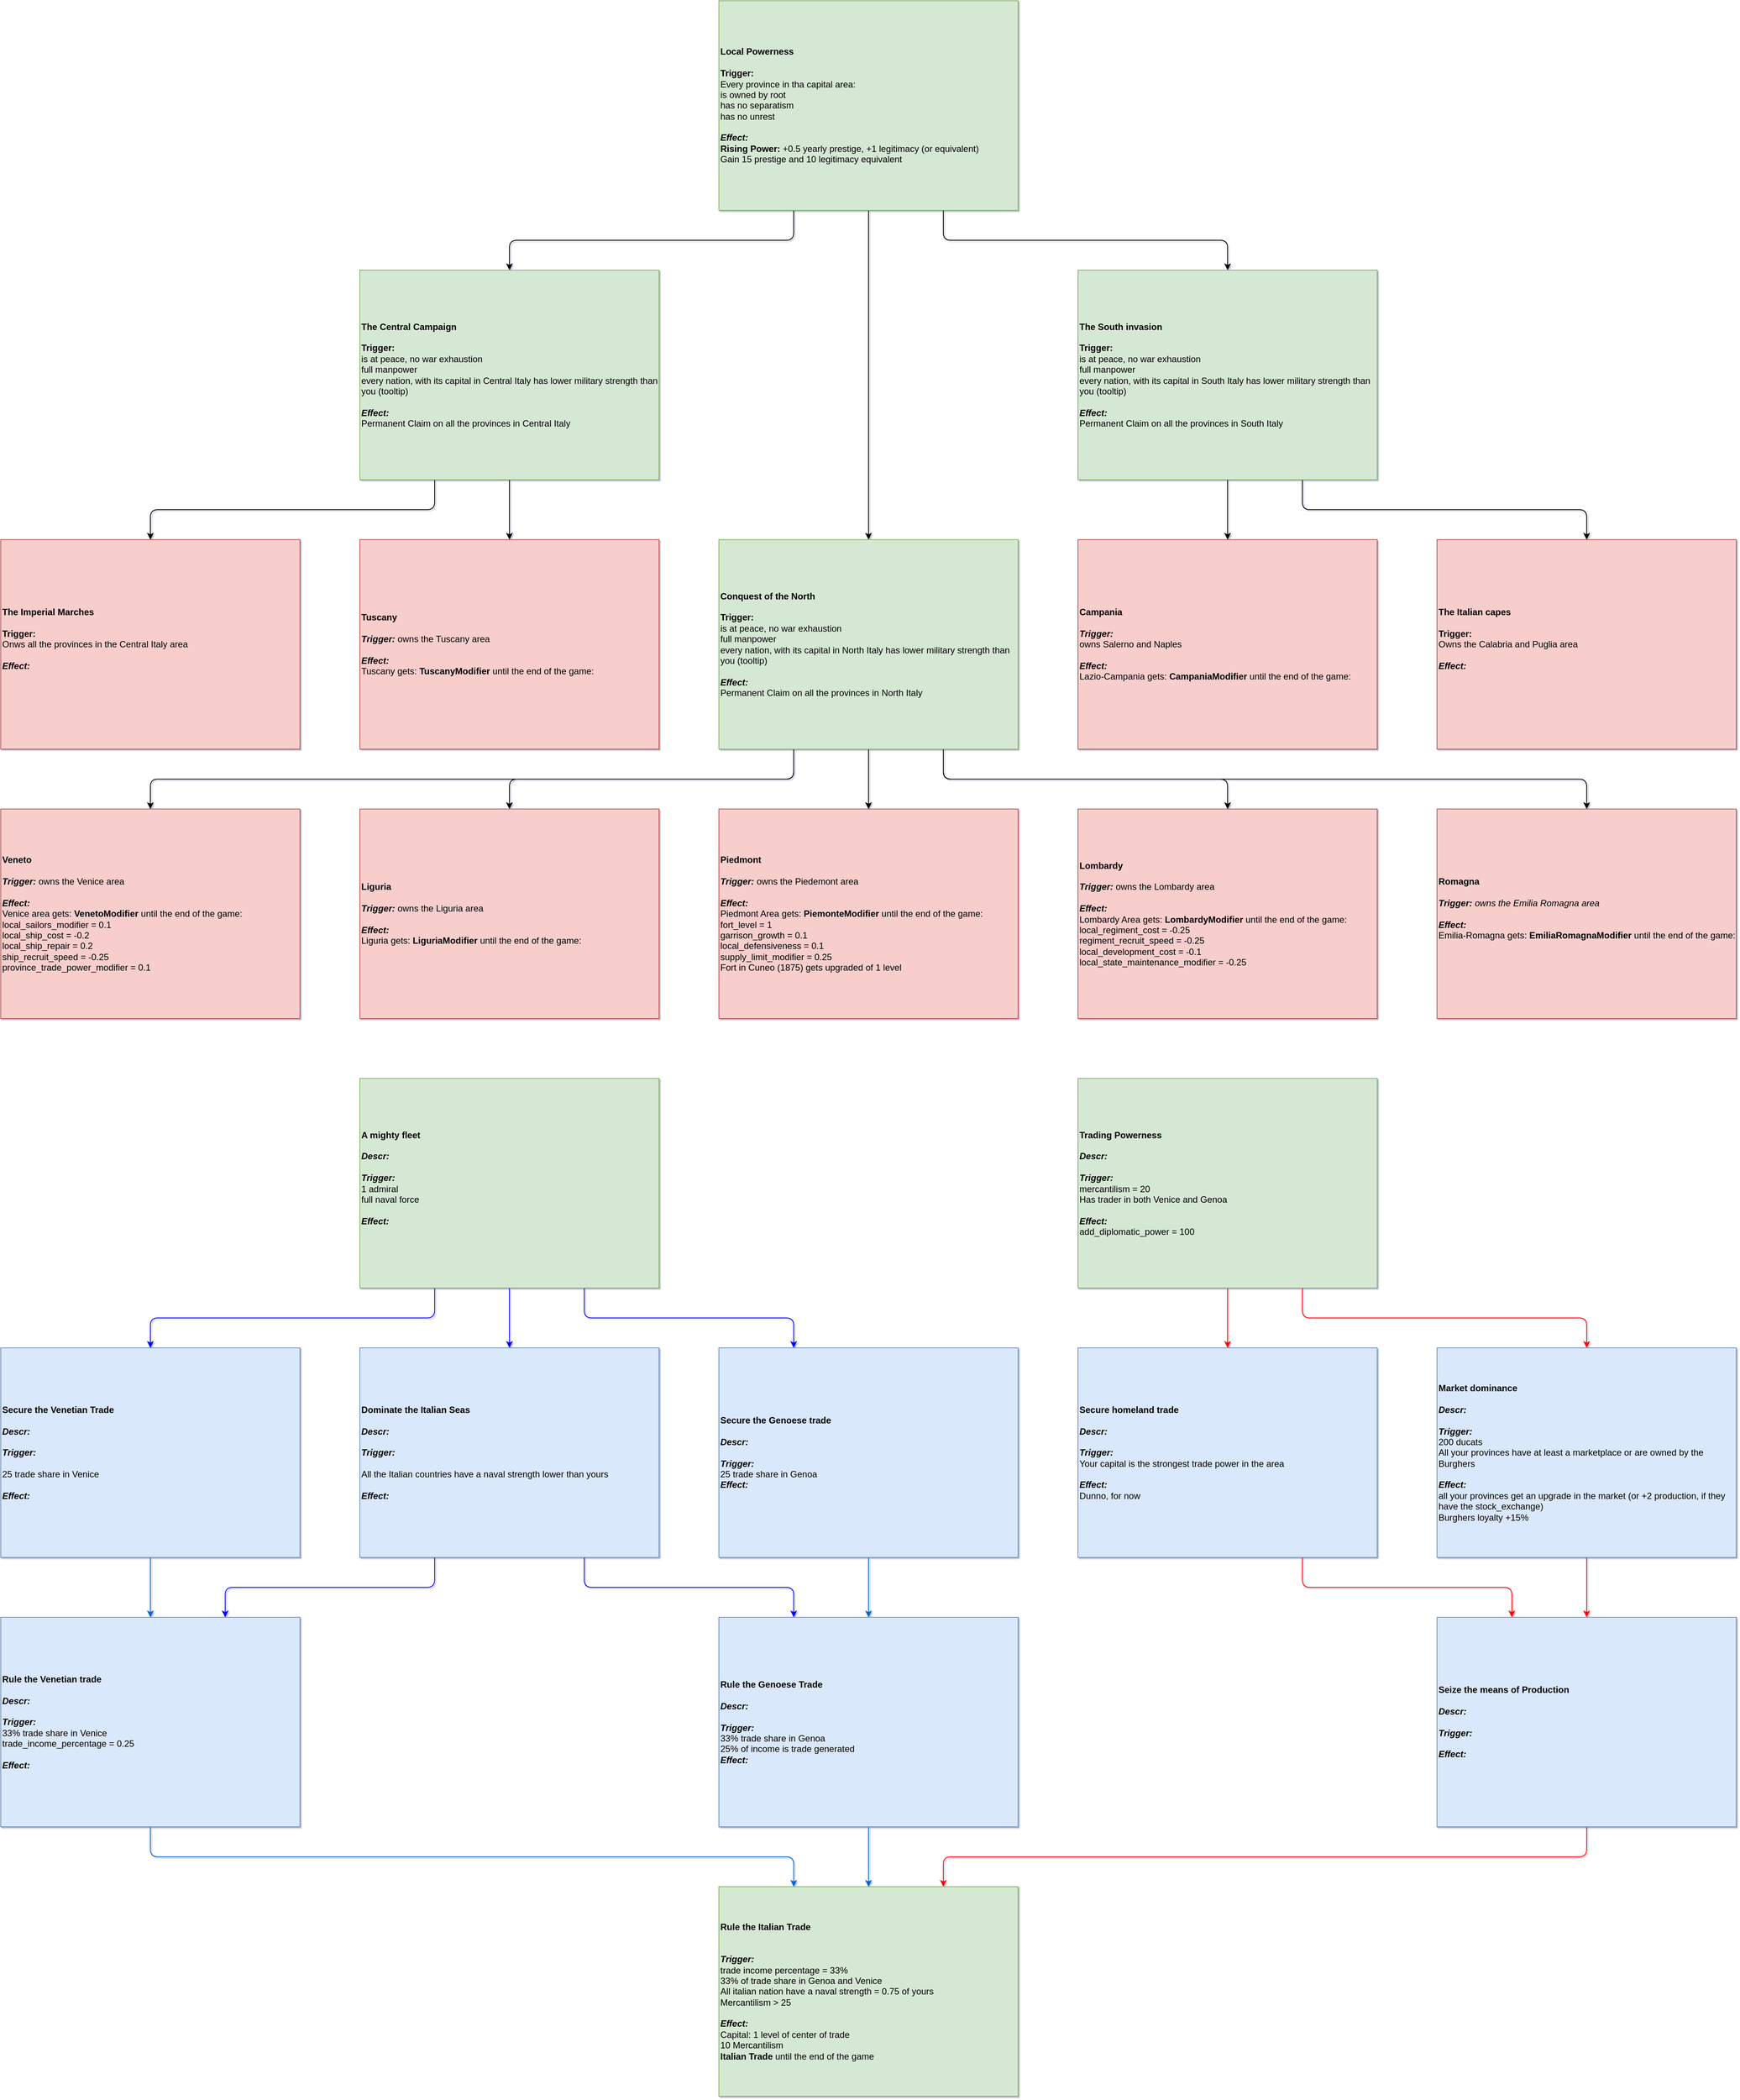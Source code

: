 <mxfile version="12.4.2" type="device" pages="2"><diagram id="kzSDAJDjx9IFy4JvHGh8" name="Minors only"><mxGraphModel dx="1422" dy="832" grid="1" gridSize="10" guides="1" tooltips="1" connect="1" arrows="1" fold="1" page="1" pageScale="1" pageWidth="827" pageHeight="1169" math="0" shadow="1"><root><mxCell id="0"/><mxCell id="1" parent="0"/><mxCell id="h8s-hCxMcf2PMTDbwtCN-36" value="&lt;div style=&quot;font-size: 12px&quot;&gt;&lt;b style=&quot;font-size: 12px&quot;&gt;Lombardy&lt;/b&gt;&lt;br style=&quot;font-size: 12px&quot;&gt;&lt;/div&gt;&lt;div style=&quot;font-size: 12px&quot;&gt;&lt;font style=&quot;font-size: 12px&quot;&gt;&lt;div style=&quot;font-size: 12px&quot;&gt;&lt;br&gt;&lt;/div&gt;&lt;/font&gt;&lt;/div&gt;&lt;div style=&quot;font-size: 12px&quot;&gt;&lt;font style=&quot;font-size: 12px&quot;&gt;&lt;b style=&quot;font-size: 12px&quot;&gt;&lt;i style=&quot;font-size: 12px&quot;&gt;Trigger:&amp;nbsp;&lt;/i&gt;&lt;/b&gt;&lt;/font&gt;&lt;span&gt;owns the Lombardy area&lt;/span&gt;&lt;/div&gt;&lt;div style=&quot;font-size: 12px&quot;&gt;&lt;font style=&quot;font-size: 12px&quot;&gt;&lt;br style=&quot;font-size: 12px&quot;&gt;&lt;/font&gt;&lt;/div&gt;&lt;font&gt;&lt;b style=&quot;font-size: 12px&quot;&gt;&lt;i style=&quot;font-size: 12px&quot;&gt;Effect:&amp;nbsp;&lt;br&gt;&lt;/i&gt;&lt;/b&gt;&lt;div&gt;&lt;div&gt;Lombardy Area gets:&amp;nbsp;&lt;b&gt;LombardyModifier&amp;nbsp;&lt;/b&gt;&lt;span&gt;until the end of the game:&lt;/span&gt;&lt;/div&gt;&lt;div&gt;&lt;div&gt;local_regiment_cost = -0.25&lt;/div&gt;&lt;div&gt;regiment_recruit_speed = -0.25&lt;/div&gt;&lt;div&gt;local_development_cost = -0.1&lt;/div&gt;&lt;/div&gt;&lt;/div&gt;&lt;div&gt;local_state_maintenance_modifier = -0.25&lt;br&gt;&lt;/div&gt;&lt;/font&gt;" style="rounded=0;whiteSpace=wrap;html=1;align=left;fontSize=12;fillColor=#f8cecc;strokeColor=#b85450;" parent="1" vertex="1"><mxGeometry x="1440" y="1080" width="400" height="280" as="geometry"/></mxCell><mxCell id="w6SWjsJNd_PJqNKlExnE-12" value="" style="edgeStyle=orthogonalEdgeStyle;rounded=0;orthogonalLoop=1;jettySize=auto;html=1;" parent="1" edge="1"><mxGeometry relative="1" as="geometry"><mxPoint x="-1360" y="720.071" as="sourcePoint"/></mxGeometry></mxCell><mxCell id="w6SWjsJNd_PJqNKlExnE-16" value="" style="edgeStyle=orthogonalEdgeStyle;rounded=0;orthogonalLoop=1;jettySize=auto;html=1;" parent="1" edge="1"><mxGeometry relative="1" as="geometry"><mxPoint x="-1360" y="1120.071" as="sourcePoint"/></mxGeometry></mxCell><mxCell id="wZS7Q_uzc3c4S4Pi2nk3-8" value="&lt;b&gt;Veneto&lt;br&gt;&lt;/b&gt;&lt;b&gt;&lt;i&gt;&lt;br&gt;Trigger:&amp;nbsp;&lt;/i&gt;&lt;/b&gt;&lt;span&gt;owns the Venice area&lt;/span&gt;&lt;b&gt;&lt;i&gt;&lt;br&gt;&lt;/i&gt;&lt;/b&gt;&lt;div&gt;&lt;br&gt;&lt;/div&gt;&lt;div style=&quot;font-size: 12px&quot;&gt;&lt;font style=&quot;font-size: 12px&quot;&gt;&lt;b style=&quot;font-size: 12px&quot;&gt;&lt;i style=&quot;font-size: 12px&quot;&gt;Effect:&amp;nbsp;&lt;/i&gt;&lt;/b&gt;&lt;/font&gt;&lt;/div&gt;&lt;div&gt;&lt;font&gt;&lt;div&gt;Venice area gets:&amp;nbsp;&lt;b&gt;VenetoModifier&lt;/b&gt;&lt;span&gt;&amp;nbsp;until the end of the game:&lt;/span&gt;&lt;/div&gt;&lt;div&gt;&lt;div&gt;local_sailors_modifier = 0.1&lt;/div&gt;&lt;div&gt;local_ship_cost = -0.2&lt;/div&gt;&lt;div&gt;local_ship_repair = 0.2&lt;/div&gt;&lt;div&gt;ship_recruit_speed = -0.25&lt;/div&gt;&lt;div&gt;province_trade_power_modifier = 0.1&lt;/div&gt;&lt;/div&gt;&lt;/font&gt;&lt;/div&gt;" style="rounded=0;whiteSpace=wrap;html=1;align=left;fontSize=12;fillColor=#f8cecc;strokeColor=#b85450;" parent="1" vertex="1"><mxGeometry y="1080" width="400" height="280" as="geometry"/></mxCell><mxCell id="Hifq5IkfQWLHuLUF-LU--6" value="&lt;div&gt;&lt;b&gt;Romagna&lt;/b&gt;&lt;/div&gt;&lt;div&gt;&lt;b&gt;&lt;i&gt;&lt;br&gt;&lt;/i&gt;&lt;/b&gt;&lt;/div&gt;&lt;i style=&quot;font-weight: bold&quot;&gt;&lt;div&gt;&lt;i&gt;Trigger:&amp;nbsp;&lt;/i&gt;&lt;span style=&quot;font-weight: normal&quot;&gt;owns the Emilia Romagna area&lt;/span&gt;&lt;/div&gt;&lt;/i&gt;&lt;div&gt;&lt;br&gt;&lt;/div&gt;&lt;div style=&quot;font-size: 12px&quot;&gt;&lt;font style=&quot;font-size: 12px&quot;&gt;&lt;b style=&quot;font-size: 12px&quot;&gt;&lt;i style=&quot;font-size: 12px&quot;&gt;Effect:&amp;nbsp;&lt;/i&gt;&lt;/b&gt;&lt;/font&gt;&lt;/div&gt;&lt;div style=&quot;font-size: 12px&quot;&gt;&lt;div&gt;Emilia-Romagna gets:&amp;nbsp;&lt;b&gt;EmiliaRomagnaModifier&lt;/b&gt;&lt;span&gt;&amp;nbsp;until the end of the game:&lt;/span&gt;&lt;/div&gt;&lt;div&gt;&lt;br&gt;&lt;/div&gt;&lt;/div&gt;" style="rounded=0;whiteSpace=wrap;html=1;align=left;fontSize=12;fillColor=#f8cecc;strokeColor=#b85450;" parent="1" vertex="1"><mxGeometry x="1920" y="1080" width="400" height="280" as="geometry"/></mxCell><mxCell id="uEz5_Wy8NnW6_NstohDP-1" value="&lt;b&gt;Liguria&lt;br&gt;&lt;br&gt;&lt;/b&gt;&lt;div style=&quot;font-size: 12px&quot;&gt;&lt;font style=&quot;font-size: 12px&quot;&gt;&lt;b style=&quot;font-size: 12px&quot;&gt;&lt;i style=&quot;font-size: 12px&quot;&gt;Trigger:&amp;nbsp;&lt;/i&gt;&lt;/b&gt;&lt;/font&gt;&lt;span&gt;owns the Liguria area&lt;/span&gt;&lt;/div&gt;&lt;div&gt;&lt;br&gt;&lt;/div&gt;&lt;div style=&quot;font-size: 12px&quot;&gt;&lt;font style=&quot;font-size: 12px&quot;&gt;&lt;b style=&quot;font-size: 12px&quot;&gt;&lt;i style=&quot;font-size: 12px&quot;&gt;Effect:&amp;nbsp;&lt;/i&gt;&lt;/b&gt;&lt;/font&gt;&lt;/div&gt;&lt;div style=&quot;font-size: 12px&quot;&gt;&lt;span&gt;Liguria gets:&amp;nbsp;&lt;/span&gt;&lt;b&gt;LiguriaModifier&lt;/b&gt;&lt;span&gt;&amp;nbsp;until the end of the game:&lt;/span&gt;&lt;/div&gt;" style="rounded=0;whiteSpace=wrap;html=1;align=left;fontSize=12;fillColor=#f8cecc;strokeColor=#b85450;" parent="1" vertex="1"><mxGeometry x="480" y="1080" width="400" height="280" as="geometry"/></mxCell><mxCell id="5ixz_jZ468IJcfCnel48-5" value="&lt;b&gt;Campania&lt;br&gt;&lt;/b&gt;&lt;br&gt;&lt;div style=&quot;font-size: 12px&quot;&gt;&lt;b&gt;&lt;i&gt;Trigger:&amp;nbsp;&lt;/i&gt;&lt;/b&gt;&lt;br&gt;&lt;/div&gt;&lt;div style=&quot;font-size: 12px&quot;&gt;owns Salerno and Naples&lt;/div&gt;&lt;div&gt;&lt;br&gt;&lt;/div&gt;&lt;div style=&quot;font-size: 12px&quot;&gt;&lt;font style=&quot;font-size: 12px&quot;&gt;&lt;b style=&quot;font-size: 12px&quot;&gt;&lt;i style=&quot;font-size: 12px&quot;&gt;Effect:&lt;/i&gt;&lt;/b&gt;&lt;/font&gt;&lt;/div&gt;&lt;div style=&quot;font-size: 12px&quot;&gt;Lazio-Campania gets:&amp;nbsp;&lt;b&gt;CampaniaModifier&lt;/b&gt;&lt;span&gt;&amp;nbsp;until the end of the game:&lt;/span&gt;&lt;/div&gt;" style="rounded=0;whiteSpace=wrap;html=1;align=left;fontSize=12;fillColor=#f8cecc;strokeColor=#b85450;" parent="1" vertex="1"><mxGeometry x="1440" y="720" width="400" height="280" as="geometry"/></mxCell><mxCell id="Hifq5IkfQWLHuLUF-LU--1" value="&lt;b style=&quot;font-size: 12px&quot;&gt;Piedmont&lt;br style=&quot;font-size: 12px&quot;&gt;&lt;/b&gt;&lt;div style=&quot;font-size: 12px&quot;&gt;&lt;br&gt;&lt;/div&gt;&lt;div style=&quot;font-size: 12px&quot;&gt;&lt;font style=&quot;font-size: 12px&quot;&gt;&lt;b style=&quot;font-size: 12px&quot;&gt;&lt;i style=&quot;font-size: 12px&quot;&gt;Trigger:&amp;nbsp;&lt;/i&gt;&lt;/b&gt;&lt;/font&gt;&lt;span&gt;owns the Piedemont area&lt;/span&gt;&lt;/div&gt;&lt;div&gt;&lt;br&gt;&lt;/div&gt;&lt;div style=&quot;font-size: 12px&quot;&gt;&lt;font style=&quot;font-size: 12px&quot;&gt;&lt;b style=&quot;font-size: 12px&quot;&gt;&lt;i style=&quot;font-size: 12px&quot;&gt;Effect:&amp;nbsp;&lt;/i&gt;&lt;/b&gt;&lt;/font&gt;&lt;/div&gt;&lt;div&gt;&lt;div style=&quot;font-size: 12px&quot;&gt;Piedmont Area gets:&amp;nbsp;&lt;b&gt;PiemonteModifier &lt;/b&gt;&lt;span&gt;until the end of the game:&lt;/span&gt;&lt;/div&gt;&lt;div&gt;&lt;div&gt;fort_level = 1&amp;nbsp;&lt;/div&gt;&lt;div&gt;garrison_growth = 0.1&lt;/div&gt;&lt;div&gt;local_defensiveness = 0.1&lt;/div&gt;&lt;div&gt;supply_limit_modifier = 0.25&lt;/div&gt;&lt;/div&gt;&lt;div style=&quot;font-size: 12px&quot;&gt;Fort in Cuneo (1875) gets upgraded of 1 level&lt;/div&gt;&lt;/div&gt;" style="rounded=0;whiteSpace=wrap;html=1;align=left;fontSize=12;fillColor=#f8cecc;strokeColor=#b85450;labelBorderColor=none;" parent="1" vertex="1"><mxGeometry x="960" y="1080" width="400" height="280" as="geometry"/></mxCell><mxCell id="qPmOHIH1bKVGM6QNh14A-26" value="&lt;b&gt;Tuscany&lt;br&gt;&lt;br&gt;&lt;/b&gt;&lt;div style=&quot;font-size: 12px&quot;&gt;&lt;font style=&quot;font-size: 12px&quot;&gt;&lt;b style=&quot;font-size: 12px&quot;&gt;&lt;i style=&quot;font-size: 12px&quot;&gt;Trigger:&amp;nbsp;&lt;/i&gt;&lt;/b&gt;&lt;/font&gt;&lt;span&gt;owns the Tuscany area&lt;/span&gt;&lt;/div&gt;&lt;div style=&quot;font-size: 12px&quot;&gt;&lt;br&gt;&lt;/div&gt;&lt;div style=&quot;font-size: 12px&quot;&gt;&lt;font style=&quot;font-size: 12px&quot;&gt;&lt;b style=&quot;font-size: 12px&quot;&gt;&lt;i style=&quot;font-size: 12px&quot;&gt;Effect:&amp;nbsp;&lt;/i&gt;&lt;/b&gt;&lt;/font&gt;&lt;/div&gt;&lt;div style=&quot;font-size: 12px&quot;&gt;&lt;div&gt;Tuscany gets: &lt;b&gt;T&lt;/b&gt;&lt;b&gt;uscanyModifier&lt;/b&gt;&lt;span&gt;&amp;nbsp;until the end of the game:&lt;/span&gt;&lt;/div&gt;&lt;/div&gt;" style="rounded=0;whiteSpace=wrap;html=1;align=left;fontSize=12;fillColor=#f8cecc;strokeColor=#b85450;" parent="1" vertex="1"><mxGeometry x="480" y="720" width="400" height="280" as="geometry"/></mxCell><mxCell id="yrQwM_ZOXLAgXuqmaFQ8-32" value="" style="edgeStyle=orthogonalEdgeStyle;orthogonalLoop=1;jettySize=auto;html=1;fontSize=12;rounded=0;" parent="1" edge="1"><mxGeometry relative="1" as="geometry"><mxPoint x="80" y="3520" as="sourcePoint"/></mxGeometry></mxCell><mxCell id="yrQwM_ZOXLAgXuqmaFQ8-34" value="" style="edgeStyle=orthogonalEdgeStyle;orthogonalLoop=1;jettySize=auto;html=1;fontSize=12;rounded=0;" parent="1" edge="1"><mxGeometry relative="1" as="geometry"><mxPoint x="-400" y="3520" as="sourcePoint"/></mxGeometry></mxCell><mxCell id="h8s-hCxMcf2PMTDbwtCN-22" value="" style="edgeStyle=orthogonalEdgeStyle;orthogonalLoop=1;jettySize=auto;html=1;fontSize=18;rounded=0;" parent="1" edge="1"><mxGeometry relative="1" as="geometry"><mxPoint x="-800" y="4240" as="sourcePoint"/></mxGeometry></mxCell><mxCell id="-eSsL5vPYdemYXw4AWv2-6" value="" style="edgeStyle=orthogonalEdgeStyle;rounded=1;orthogonalLoop=1;jettySize=auto;html=1;exitX=0.5;exitY=1;exitDx=0;exitDy=0;" parent="1" source="-eSsL5vPYdemYXw4AWv2-1" target="-eSsL5vPYdemYXw4AWv2-5" edge="1"><mxGeometry relative="1" as="geometry"/></mxCell><mxCell id="-eSsL5vPYdemYXw4AWv2-21" style="edgeStyle=orthogonalEdgeStyle;rounded=1;orthogonalLoop=1;jettySize=auto;html=1;exitX=0.25;exitY=1;exitDx=0;exitDy=0;" parent="1" source="-eSsL5vPYdemYXw4AWv2-1" target="-eSsL5vPYdemYXw4AWv2-7" edge="1"><mxGeometry relative="1" as="geometry"/></mxCell><mxCell id="-eSsL5vPYdemYXw4AWv2-22" style="edgeStyle=orthogonalEdgeStyle;rounded=1;orthogonalLoop=1;jettySize=auto;html=1;exitX=0.75;exitY=1;exitDx=0;exitDy=0;" parent="1" source="-eSsL5vPYdemYXw4AWv2-1" target="-eSsL5vPYdemYXw4AWv2-3" edge="1"><mxGeometry relative="1" as="geometry"/></mxCell><mxCell id="-eSsL5vPYdemYXw4AWv2-1" value="&lt;div style=&quot;font-size: 12px&quot; align=&quot;left&quot;&gt;&lt;b&gt;Local Powerness&lt;/b&gt;&lt;/div&gt;&lt;div style=&quot;font-size: 12px&quot; align=&quot;left&quot;&gt;&lt;br&gt;&lt;/div&gt;&lt;div style=&quot;font-size: 12px&quot; align=&quot;left&quot;&gt;&lt;b&gt;Trigger:&lt;/b&gt;&lt;/div&gt;&lt;div style=&quot;font-size: 12px&quot; align=&quot;left&quot;&gt;Every province in tha capital area:&lt;/div&gt;&lt;div style=&quot;font-size: 12px&quot; align=&quot;left&quot;&gt;is owned by root&lt;/div&gt;&lt;div style=&quot;font-size: 12px&quot; align=&quot;left&quot;&gt;has no separatism&lt;/div&gt;&lt;div style=&quot;font-size: 12px&quot; align=&quot;left&quot;&gt;has no unrest&lt;/div&gt;&lt;div style=&quot;font-size: 12px&quot; align=&quot;left&quot;&gt;&lt;br&gt;&lt;/div&gt;&lt;div style=&quot;font-size: 12px&quot; align=&quot;left&quot;&gt;&lt;font style=&quot;font-size: 12px&quot;&gt;&lt;font style=&quot;font-size: 12px&quot;&gt;&lt;b style=&quot;font-size: 12px&quot;&gt;&lt;i style=&quot;font-size: 12px&quot;&gt;Effect:&lt;/i&gt;&lt;/b&gt;&lt;/font&gt;&lt;/font&gt;&lt;/div&gt;&lt;div style=&quot;font-size: 12px&quot; align=&quot;left&quot;&gt;&lt;b&gt;Rising Power:&lt;/b&gt;&amp;nbsp;+0.5 yearly prestige, +1 legitimacy (or equivalent)&lt;/div&gt;&lt;div style=&quot;font-size: 12px&quot; align=&quot;left&quot;&gt;Gain 15 prestige and 10 legitimacy equivalent&lt;/div&gt;" style="rounded=0;whiteSpace=wrap;html=1;align=left;fontSize=12;fillColor=#d5e8d4;strokeColor=#82b366;" parent="1" vertex="1"><mxGeometry x="960" width="400" height="280" as="geometry"/></mxCell><mxCell id="-eSsL5vPYdemYXw4AWv2-13" style="edgeStyle=orthogonalEdgeStyle;rounded=1;orthogonalLoop=1;jettySize=auto;html=1;exitX=0.5;exitY=1;exitDx=0;exitDy=0;" parent="1" source="-eSsL5vPYdemYXw4AWv2-7" target="qPmOHIH1bKVGM6QNh14A-26" edge="1"><mxGeometry relative="1" as="geometry"/></mxCell><mxCell id="-eSsL5vPYdemYXw4AWv2-24" value="" style="edgeStyle=orthogonalEdgeStyle;rounded=1;orthogonalLoop=1;jettySize=auto;html=1;exitX=0.25;exitY=1;exitDx=0;exitDy=0;" parent="1" source="-eSsL5vPYdemYXw4AWv2-7" target="-eSsL5vPYdemYXw4AWv2-23" edge="1"><mxGeometry relative="1" as="geometry"/></mxCell><mxCell id="-eSsL5vPYdemYXw4AWv2-7" value="&lt;div style=&quot;font-size: 12px&quot; align=&quot;left&quot;&gt;&lt;b&gt;The Central Campaign&lt;/b&gt;&lt;/div&gt;&lt;div style=&quot;font-size: 12px&quot; align=&quot;left&quot;&gt;&lt;br&gt;&lt;/div&gt;&lt;div style=&quot;font-size: 12px&quot; align=&quot;left&quot;&gt;&lt;div align=&quot;left&quot;&gt;&lt;b&gt;Trigger:&lt;/b&gt;&lt;/div&gt;&lt;div align=&quot;left&quot;&gt;is at peace, no war exhaustion&lt;/div&gt;&lt;div align=&quot;left&quot;&gt;full manpower&lt;/div&gt;&lt;div align=&quot;left&quot;&gt;every nation, with its capital in Central Italy has lower military strength than you (tooltip)&lt;/div&gt;&lt;div align=&quot;left&quot;&gt;&lt;br&gt;&lt;/div&gt;&lt;div align=&quot;left&quot;&gt;&lt;b&gt;&lt;i&gt;Effect:&lt;/i&gt;&lt;/b&gt;&lt;/div&gt;&lt;div align=&quot;left&quot;&gt;Permanent Claim on all the provinces in Central Italy&lt;/div&gt;&lt;/div&gt;" style="rounded=0;whiteSpace=wrap;html=1;align=left;fontSize=12;fillColor=#d5e8d4;strokeColor=#82b366;" parent="1" vertex="1"><mxGeometry x="480" y="360" width="400" height="280" as="geometry"/></mxCell><mxCell id="-eSsL5vPYdemYXw4AWv2-23" value="&lt;div style=&quot;font-size: 12px&quot; align=&quot;left&quot;&gt;&lt;b&gt;The Imperial Marches&lt;/b&gt;&lt;/div&gt;&lt;div style=&quot;font-size: 12px&quot; align=&quot;left&quot;&gt;&lt;br&gt;&lt;/div&gt;&lt;div style=&quot;font-size: 12px&quot; align=&quot;left&quot;&gt;&lt;div align=&quot;left&quot;&gt;&lt;b&gt;Trigger:&lt;/b&gt;&lt;/div&gt;&lt;div align=&quot;left&quot;&gt;Onws all the provinces in the Central Italy area&lt;/div&gt;&lt;div align=&quot;left&quot;&gt;&lt;br&gt;&lt;/div&gt;&lt;div align=&quot;left&quot;&gt;&lt;b&gt;&lt;i&gt;Effect:&lt;/i&gt;&lt;/b&gt;&lt;/div&gt;&lt;div align=&quot;left&quot;&gt;&lt;br&gt;&lt;/div&gt;&lt;/div&gt;" style="rounded=0;whiteSpace=wrap;html=1;align=left;fontSize=12;fillColor=#f8cecc;strokeColor=#b85450;" parent="1" vertex="1"><mxGeometry y="720" width="400" height="280" as="geometry"/></mxCell><mxCell id="-eSsL5vPYdemYXw4AWv2-14" style="edgeStyle=orthogonalEdgeStyle;rounded=1;orthogonalLoop=1;jettySize=auto;html=1;exitX=0.5;exitY=1;exitDx=0;exitDy=0;" parent="1" source="-eSsL5vPYdemYXw4AWv2-5" target="Hifq5IkfQWLHuLUF-LU--1" edge="1"><mxGeometry relative="1" as="geometry"/></mxCell><mxCell id="-eSsL5vPYdemYXw4AWv2-15" style="edgeStyle=orthogonalEdgeStyle;rounded=1;orthogonalLoop=1;jettySize=auto;html=1;exitX=0.75;exitY=1;exitDx=0;exitDy=0;" parent="1" source="-eSsL5vPYdemYXw4AWv2-5" target="h8s-hCxMcf2PMTDbwtCN-36" edge="1"><mxGeometry relative="1" as="geometry"/></mxCell><mxCell id="-eSsL5vPYdemYXw4AWv2-18" style="edgeStyle=orthogonalEdgeStyle;rounded=1;orthogonalLoop=1;jettySize=auto;html=1;exitX=0.25;exitY=1;exitDx=0;exitDy=0;" parent="1" source="-eSsL5vPYdemYXw4AWv2-5" target="wZS7Q_uzc3c4S4Pi2nk3-8" edge="1"><mxGeometry relative="1" as="geometry"/></mxCell><mxCell id="-eSsL5vPYdemYXw4AWv2-19" style="edgeStyle=orthogonalEdgeStyle;rounded=1;orthogonalLoop=1;jettySize=auto;html=1;exitX=0.75;exitY=1;exitDx=0;exitDy=0;" parent="1" source="-eSsL5vPYdemYXw4AWv2-5" target="Hifq5IkfQWLHuLUF-LU--6" edge="1"><mxGeometry relative="1" as="geometry"/></mxCell><mxCell id="-eSsL5vPYdemYXw4AWv2-20" style="edgeStyle=orthogonalEdgeStyle;rounded=1;orthogonalLoop=1;jettySize=auto;html=1;exitX=0.25;exitY=1;exitDx=0;exitDy=0;" parent="1" source="-eSsL5vPYdemYXw4AWv2-5" target="uEz5_Wy8NnW6_NstohDP-1" edge="1"><mxGeometry relative="1" as="geometry"/></mxCell><mxCell id="-eSsL5vPYdemYXw4AWv2-5" value="&lt;div style=&quot;font-size: 12px&quot; align=&quot;left&quot;&gt;&lt;b&gt;Conquest of the North&lt;/b&gt;&lt;/div&gt;&lt;div style=&quot;font-size: 12px&quot; align=&quot;left&quot;&gt;&lt;br&gt;&lt;/div&gt;&lt;div style=&quot;font-size: 12px&quot; align=&quot;left&quot;&gt;&lt;div align=&quot;left&quot;&gt;&lt;b&gt;Trigger:&lt;/b&gt;&lt;/div&gt;&lt;div align=&quot;left&quot;&gt;is at peace, no war exhaustion&lt;/div&gt;&lt;div align=&quot;left&quot;&gt;full manpower&lt;/div&gt;&lt;div align=&quot;left&quot;&gt;every nation, with its capital in North Italy has lower military strength than you (tooltip)&lt;/div&gt;&lt;div align=&quot;left&quot;&gt;&lt;br&gt;&lt;/div&gt;&lt;div align=&quot;left&quot;&gt;&lt;b&gt;&lt;i&gt;Effect:&lt;/i&gt;&lt;/b&gt;&lt;/div&gt;&lt;div align=&quot;left&quot;&gt;Permanent Claim on all the provinces in North Italy&lt;/div&gt;&lt;/div&gt;" style="rounded=0;whiteSpace=wrap;html=1;align=left;fontSize=12;fillColor=#d5e8d4;strokeColor=#82b366;" parent="1" vertex="1"><mxGeometry x="960" y="720" width="400" height="280" as="geometry"/></mxCell><mxCell id="-eSsL5vPYdemYXw4AWv2-10" style="edgeStyle=orthogonalEdgeStyle;rounded=1;orthogonalLoop=1;jettySize=auto;html=1;exitX=0.5;exitY=1;exitDx=0;exitDy=0;" parent="1" source="-eSsL5vPYdemYXw4AWv2-3" target="5ixz_jZ468IJcfCnel48-5" edge="1"><mxGeometry relative="1" as="geometry"/></mxCell><mxCell id="-eSsL5vPYdemYXw4AWv2-26" value="" style="edgeStyle=orthogonalEdgeStyle;rounded=1;orthogonalLoop=1;jettySize=auto;html=1;exitX=0.75;exitY=1;exitDx=0;exitDy=0;" parent="1" source="-eSsL5vPYdemYXw4AWv2-3" target="-eSsL5vPYdemYXw4AWv2-25" edge="1"><mxGeometry relative="1" as="geometry"/></mxCell><mxCell id="-eSsL5vPYdemYXw4AWv2-3" value="&lt;div style=&quot;font-size: 12px&quot; align=&quot;left&quot;&gt;&lt;b&gt;The South invasion&lt;/b&gt;&lt;/div&gt;&lt;div style=&quot;font-size: 12px&quot; align=&quot;left&quot;&gt;&lt;br&gt;&lt;/div&gt;&lt;div style=&quot;font-size: 12px&quot; align=&quot;left&quot;&gt;&lt;b&gt;Trigger:&lt;/b&gt;&lt;/div&gt;&lt;div style=&quot;font-size: 12px&quot; align=&quot;left&quot;&gt;is at peace, no war exhaustion&lt;/div&gt;&lt;div style=&quot;font-size: 12px&quot; align=&quot;left&quot;&gt;full manpower&lt;/div&gt;&lt;div style=&quot;font-size: 12px&quot; align=&quot;left&quot;&gt;every nation, with its capital in South Italy has lower military strength than you (tooltip)&lt;/div&gt;&lt;div style=&quot;font-size: 12px&quot; align=&quot;left&quot;&gt;&lt;br&gt;&lt;/div&gt;&lt;div style=&quot;font-size: 12px&quot; align=&quot;left&quot;&gt;&lt;font style=&quot;font-size: 12px&quot;&gt;&lt;font style=&quot;font-size: 12px&quot;&gt;&lt;b style=&quot;font-size: 12px&quot;&gt;&lt;i style=&quot;font-size: 12px&quot;&gt;Effect:&lt;/i&gt;&lt;/b&gt;&lt;/font&gt;&lt;/font&gt;&lt;/div&gt;&lt;div style=&quot;font-size: 12px&quot; align=&quot;left&quot;&gt;Permanent Claim on all the provinces in South Italy&lt;/div&gt;" style="rounded=0;whiteSpace=wrap;html=1;align=left;fontSize=12;fillColor=#d5e8d4;strokeColor=#82b366;" parent="1" vertex="1"><mxGeometry x="1440" y="360" width="400" height="280" as="geometry"/></mxCell><mxCell id="-eSsL5vPYdemYXw4AWv2-25" value="&lt;div style=&quot;font-size: 12px&quot; align=&quot;left&quot;&gt;&lt;b&gt;The Italian capes&lt;/b&gt;&lt;/div&gt;&lt;div style=&quot;font-size: 12px&quot; align=&quot;left&quot;&gt;&lt;br&gt;&lt;/div&gt;&lt;div style=&quot;font-size: 12px&quot; align=&quot;left&quot;&gt;&lt;b&gt;Trigger:&lt;/b&gt;&lt;/div&gt;&lt;div style=&quot;font-size: 12px&quot; align=&quot;left&quot;&gt;Owns the Calabria and Puglia area&lt;/div&gt;&lt;div style=&quot;font-size: 12px&quot; align=&quot;left&quot;&gt;&lt;br&gt;&lt;/div&gt;&lt;div style=&quot;font-size: 12px&quot; align=&quot;left&quot;&gt;&lt;font style=&quot;font-size: 12px&quot;&gt;&lt;font style=&quot;font-size: 12px&quot;&gt;&lt;b style=&quot;font-size: 12px&quot;&gt;&lt;i style=&quot;font-size: 12px&quot;&gt;Effect:&lt;/i&gt;&lt;/b&gt;&lt;/font&gt;&lt;/font&gt;&lt;/div&gt;&lt;div style=&quot;font-size: 12px&quot; align=&quot;left&quot;&gt;&lt;br&gt;&lt;/div&gt;" style="rounded=0;whiteSpace=wrap;html=1;align=left;fontSize=12;fillColor=#f8cecc;strokeColor=#b85450;" parent="1" vertex="1"><mxGeometry x="1920" y="720" width="400" height="280" as="geometry"/></mxCell><mxCell id="X6jSsUwbUfTeSYqS7ufk-1" style="edgeStyle=orthogonalEdgeStyle;rounded=1;orthogonalLoop=1;jettySize=auto;html=1;exitX=0.75;exitY=1;exitDx=0;exitDy=0;strokeColor=#FF0000;" parent="1" source="X6jSsUwbUfTeSYqS7ufk-23" target="X6jSsUwbUfTeSYqS7ufk-7" edge="1"><mxGeometry relative="1" as="geometry"/></mxCell><mxCell id="X6jSsUwbUfTeSYqS7ufk-2" style="edgeStyle=orthogonalEdgeStyle;rounded=1;orthogonalLoop=1;jettySize=auto;html=1;exitX=0.75;exitY=1;exitDx=0;exitDy=0;entryX=0.25;entryY=0;entryDx=0;entryDy=0;strokeColor=#FF0000;" parent="1" source="X6jSsUwbUfTeSYqS7ufk-3" target="X6jSsUwbUfTeSYqS7ufk-5" edge="1"><mxGeometry relative="1" as="geometry"/></mxCell><mxCell id="X6jSsUwbUfTeSYqS7ufk-3" value="&lt;b&gt;Secure homeland trade&lt;br&gt;&lt;/b&gt;&lt;b&gt;&lt;i&gt;&lt;br&gt;Descr:&lt;br&gt;&lt;br&gt;Trigger:&amp;nbsp;&lt;/i&gt;&lt;/b&gt;&lt;b&gt;&lt;i&gt;&lt;br&gt;&lt;/i&gt;&lt;/b&gt;&lt;div&gt;Your capital is the strongest trade power in the area&lt;/div&gt;&lt;div&gt;&lt;br&gt;&lt;/div&gt;&lt;div&gt;&lt;b&gt;&lt;i&gt;Effect:&lt;/i&gt;&lt;/b&gt;&lt;/div&gt;&lt;div&gt;Dunno, for now&lt;/div&gt;" style="rounded=0;whiteSpace=wrap;html=1;align=left;fontSize=12;fillColor=#dae8fc;strokeColor=#6c8ebf;" parent="1" vertex="1"><mxGeometry x="1440" y="1800" width="400" height="280" as="geometry"/></mxCell><mxCell id="X6jSsUwbUfTeSYqS7ufk-4" style="edgeStyle=orthogonalEdgeStyle;rounded=1;orthogonalLoop=1;jettySize=auto;html=1;exitX=0.5;exitY=1;exitDx=0;exitDy=0;strokeColor=#FF0000;entryX=0.75;entryY=0;entryDx=0;entryDy=0;" parent="1" source="X6jSsUwbUfTeSYqS7ufk-5" target="X6jSsUwbUfTeSYqS7ufk-19" edge="1"><mxGeometry relative="1" as="geometry"/></mxCell><mxCell id="X6jSsUwbUfTeSYqS7ufk-5" value="&lt;b&gt;Seize the means&amp;nbsp;of Production&lt;br&gt;&lt;/b&gt;&lt;b&gt;&lt;i&gt;&lt;br&gt;Descr:&lt;br&gt;&lt;br&gt;Trigger:&amp;nbsp;&lt;/i&gt;&lt;/b&gt;&lt;b&gt;&lt;i&gt;&lt;br&gt;&lt;/i&gt;&lt;/b&gt;&lt;div&gt;&lt;br&gt;&lt;/div&gt;&lt;div style=&quot;font-size: 12px&quot;&gt;&lt;font style=&quot;font-size: 12px&quot;&gt;&lt;b style=&quot;font-size: 12px&quot;&gt;&lt;i style=&quot;font-size: 12px&quot;&gt;Effect:&lt;/i&gt;&lt;/b&gt;&lt;/font&gt;&lt;/div&gt;" style="rounded=0;whiteSpace=wrap;html=1;align=left;fontSize=12;fillColor=#dae8fc;strokeColor=#6c8ebf;" parent="1" vertex="1"><mxGeometry x="1920" y="2160" width="400" height="280" as="geometry"/></mxCell><mxCell id="X6jSsUwbUfTeSYqS7ufk-6" style="edgeStyle=orthogonalEdgeStyle;rounded=1;orthogonalLoop=1;jettySize=auto;html=1;exitX=0.5;exitY=1;exitDx=0;exitDy=0;strokeColor=#FF0000;" parent="1" source="X6jSsUwbUfTeSYqS7ufk-7" target="X6jSsUwbUfTeSYqS7ufk-5" edge="1"><mxGeometry relative="1" as="geometry"/></mxCell><mxCell id="X6jSsUwbUfTeSYqS7ufk-7" value="&lt;b&gt;Market dominance&lt;br&gt;&lt;/b&gt;&lt;b&gt;&lt;i&gt;&lt;br&gt;Descr:&lt;br&gt;&lt;br&gt;Trigger:&amp;nbsp;&lt;/i&gt;&lt;/b&gt;&lt;b&gt;&lt;i&gt;&lt;br&gt;&lt;/i&gt;&lt;/b&gt;&lt;div&gt;200 ducats&lt;/div&gt;&lt;div&gt;All your provinces have at least a marketplace or are owned by the Burghers&lt;/div&gt;&lt;div&gt;&lt;br&gt;&lt;/div&gt;&lt;div&gt;&lt;b&gt;&lt;i&gt;Effect:&lt;/i&gt;&lt;/b&gt;&lt;/div&gt;&lt;div&gt;all your provinces get an upgrade in the market (or +2 production, if they have the stock_exchange)&lt;/div&gt;&lt;div&gt;Burghers loyalty +15%&lt;/div&gt;" style="rounded=0;whiteSpace=wrap;html=1;align=left;fontSize=12;fillColor=#dae8fc;strokeColor=#6c8ebf;" parent="1" vertex="1"><mxGeometry x="1920" y="1800" width="400" height="280" as="geometry"/></mxCell><mxCell id="X6jSsUwbUfTeSYqS7ufk-8" style="edgeStyle=orthogonalEdgeStyle;rounded=1;orthogonalLoop=1;jettySize=auto;html=1;exitX=0.5;exitY=1;exitDx=0;exitDy=0;strokeColor=#0066CC;" parent="1" source="X6jSsUwbUfTeSYqS7ufk-9" target="X6jSsUwbUfTeSYqS7ufk-11" edge="1"><mxGeometry relative="1" as="geometry"/></mxCell><mxCell id="X6jSsUwbUfTeSYqS7ufk-9" value="&lt;b&gt;Secure the Genoese trade&lt;br&gt;&lt;/b&gt;&lt;b&gt;&lt;i&gt;&lt;br&gt;Descr:&lt;br&gt;&lt;br&gt;Trigger:&amp;nbsp;&lt;/i&gt;&lt;/b&gt;&lt;b&gt;&lt;i&gt;&lt;br&gt;&lt;/i&gt;&lt;/b&gt;&lt;div&gt;25 trade share in Genoa&lt;/div&gt;&lt;div&gt;&lt;b&gt;&lt;i&gt;Effect:&lt;/i&gt;&lt;/b&gt;&lt;/div&gt;" style="rounded=0;whiteSpace=wrap;html=1;align=left;fontSize=12;fillColor=#dae8fc;strokeColor=#6c8ebf;" parent="1" vertex="1"><mxGeometry x="960" y="1800" width="400" height="280" as="geometry"/></mxCell><mxCell id="X6jSsUwbUfTeSYqS7ufk-10" style="edgeStyle=orthogonalEdgeStyle;orthogonalLoop=1;jettySize=auto;html=1;exitX=0.5;exitY=1;exitDx=0;exitDy=0;comic=0;startArrow=none;startFill=0;fillColor=#FF0000;strokeColor=#0066CC;rounded=1;" parent="1" source="X6jSsUwbUfTeSYqS7ufk-11" target="X6jSsUwbUfTeSYqS7ufk-19" edge="1"><mxGeometry relative="1" as="geometry"/></mxCell><mxCell id="X6jSsUwbUfTeSYqS7ufk-11" value="&lt;b&gt;Rule the Genoese Trade&lt;br&gt;&lt;/b&gt;&lt;b&gt;&lt;i&gt;&lt;br&gt;Descr:&lt;br&gt;&lt;br&gt;Trigger:&amp;nbsp;&lt;/i&gt;&lt;/b&gt;&lt;b&gt;&lt;i&gt;&lt;br&gt;&lt;/i&gt;&lt;/b&gt;&lt;div&gt;33% trade share in Genoa&lt;/div&gt;&lt;div&gt;25% of income is trade generated&lt;/div&gt;&lt;div&gt;&lt;b&gt;&lt;i&gt;Effect:&lt;/i&gt;&lt;/b&gt;&lt;/div&gt;" style="rounded=0;whiteSpace=wrap;html=1;align=left;fontSize=12;fillColor=#dae8fc;strokeColor=#6c8ebf;" parent="1" vertex="1"><mxGeometry x="960" y="2160" width="400" height="280" as="geometry"/></mxCell><mxCell id="X6jSsUwbUfTeSYqS7ufk-12" style="edgeStyle=orthogonalEdgeStyle;rounded=1;orthogonalLoop=1;jettySize=auto;html=1;exitX=0.5;exitY=1;exitDx=0;exitDy=0;strokeColor=#0066CC;" parent="1" source="X6jSsUwbUfTeSYqS7ufk-13" target="X6jSsUwbUfTeSYqS7ufk-18" edge="1"><mxGeometry relative="1" as="geometry"/></mxCell><mxCell id="X6jSsUwbUfTeSYqS7ufk-13" value="&lt;b style=&quot;font-size: 12px&quot;&gt;Secure the Venetian Trade&lt;br style=&quot;font-size: 12px&quot;&gt;&lt;/b&gt;&lt;div style=&quot;font-size: 12px&quot;&gt;&lt;b&gt;&lt;i&gt;&lt;br&gt;Descr:&lt;br&gt;&lt;br&gt;Trigger:&amp;nbsp;&lt;/i&gt;&lt;/b&gt;&lt;b&gt;&lt;i&gt;&lt;br&gt;&lt;/i&gt;&lt;/b&gt;&lt;div&gt;&lt;br&gt;&lt;/div&gt;&lt;div&gt;25 trade share in Venice&lt;/div&gt;&lt;div&gt;&lt;b&gt;&lt;i&gt;&lt;br&gt;&lt;/i&gt;&lt;/b&gt;&lt;/div&gt;&lt;div&gt;&lt;b&gt;&lt;i&gt;Effect:&lt;/i&gt;&lt;/b&gt;&lt;/div&gt;&lt;/div&gt;" style="rounded=0;whiteSpace=wrap;html=1;align=left;fontSize=12;fillColor=#dae8fc;strokeColor=#6c8ebf;labelBorderColor=none;strokeWidth=1;" parent="1" vertex="1"><mxGeometry y="1800" width="400" height="280" as="geometry"/></mxCell><mxCell id="X6jSsUwbUfTeSYqS7ufk-14" style="edgeStyle=orthogonalEdgeStyle;rounded=1;orthogonalLoop=1;jettySize=auto;html=1;exitX=0.75;exitY=1;exitDx=0;exitDy=0;entryX=0.25;entryY=0;entryDx=0;entryDy=0;strokeColor=#0000FF;" parent="1" source="X6jSsUwbUfTeSYqS7ufk-16" target="X6jSsUwbUfTeSYqS7ufk-11" edge="1"><mxGeometry relative="1" as="geometry"/></mxCell><mxCell id="X6jSsUwbUfTeSYqS7ufk-15" style="edgeStyle=orthogonalEdgeStyle;rounded=1;orthogonalLoop=1;jettySize=auto;html=1;exitX=0.25;exitY=1;exitDx=0;exitDy=0;entryX=0.75;entryY=0;entryDx=0;entryDy=0;strokeColor=#0000FF;" parent="1" source="X6jSsUwbUfTeSYqS7ufk-16" target="X6jSsUwbUfTeSYqS7ufk-18" edge="1"><mxGeometry relative="1" as="geometry"/></mxCell><mxCell id="X6jSsUwbUfTeSYqS7ufk-16" value="&lt;b style=&quot;font-size: 12px&quot;&gt;Dominate the Italian Seas&lt;br style=&quot;font-size: 12px&quot;&gt;&lt;/b&gt;&lt;div style=&quot;font-size: 12px&quot;&gt;&lt;b&gt;&lt;i&gt;&lt;br&gt;Descr:&lt;br&gt;&lt;br&gt;Trigger:&amp;nbsp;&lt;/i&gt;&lt;/b&gt;&lt;b&gt;&lt;i&gt;&lt;br&gt;&lt;/i&gt;&lt;/b&gt;&lt;div&gt;&lt;br&gt;&lt;/div&gt;&lt;div&gt;All the Italian countries have a naval strength lower than yours&lt;/div&gt;&lt;div&gt;&lt;br&gt;&lt;/div&gt;&lt;div&gt;&lt;b&gt;&lt;i&gt;Effect:&lt;/i&gt;&lt;/b&gt;&lt;/div&gt;&lt;/div&gt;" style="rounded=0;whiteSpace=wrap;html=1;align=left;fontSize=12;fillColor=#dae8fc;strokeColor=#6c8ebf;labelBorderColor=none;" parent="1" vertex="1"><mxGeometry x="480" y="1800" width="400" height="280" as="geometry"/></mxCell><mxCell id="X6jSsUwbUfTeSYqS7ufk-17" style="edgeStyle=orthogonalEdgeStyle;orthogonalLoop=1;jettySize=auto;html=1;exitX=0.5;exitY=1;exitDx=0;exitDy=0;comic=0;startArrow=none;startFill=0;fillColor=#FF0000;strokeColor=#0066CC;rounded=1;entryX=0.25;entryY=0;entryDx=0;entryDy=0;" parent="1" source="X6jSsUwbUfTeSYqS7ufk-18" target="X6jSsUwbUfTeSYqS7ufk-19" edge="1"><mxGeometry relative="1" as="geometry"/></mxCell><mxCell id="X6jSsUwbUfTeSYqS7ufk-18" value="&lt;b&gt;Rule the Venetian trade&lt;br&gt;&lt;/b&gt;&lt;b&gt;&lt;i&gt;&lt;br&gt;Descr:&lt;br&gt;&lt;br&gt;Trigger:&amp;nbsp;&lt;/i&gt;&lt;/b&gt;&lt;b&gt;&lt;i&gt;&lt;br&gt;&lt;/i&gt;&lt;/b&gt;&lt;div&gt;33% trade share in Venice&lt;/div&gt;&lt;div&gt;trade_income_percentage = 0.25&amp;nbsp;&lt;/div&gt;&lt;div&gt;&lt;br&gt;&lt;/div&gt;&lt;div&gt;&lt;b&gt;&lt;i&gt;Effect:&lt;/i&gt;&lt;/b&gt;&lt;/div&gt;" style="rounded=0;whiteSpace=wrap;html=1;align=left;fontSize=12;fillColor=#dae8fc;strokeColor=#6c8ebf;" parent="1" vertex="1"><mxGeometry y="2160" width="400" height="280" as="geometry"/></mxCell><mxCell id="X6jSsUwbUfTeSYqS7ufk-19" value="&lt;div style=&quot;font-size: 12px&quot; align=&quot;left&quot;&gt;&lt;b&gt;Rule the Italian Trade&lt;/b&gt;&lt;/div&gt;&lt;div style=&quot;font-size: 12px&quot; align=&quot;left&quot;&gt;&lt;br&gt;&lt;/div&gt;&lt;div style=&quot;font-size: 12px&quot; align=&quot;left&quot;&gt;&lt;font style=&quot;font-size: 12px&quot;&gt;&lt;br style=&quot;font-size: 12px&quot;&gt;&lt;/font&gt;&lt;/div&gt;&lt;div style=&quot;font-size: 12px&quot; align=&quot;left&quot;&gt;&lt;font style=&quot;font-size: 12px&quot;&gt;&lt;b style=&quot;font-size: 12px&quot;&gt;&lt;i style=&quot;font-size: 12px&quot;&gt;Trigger:&lt;/i&gt;&lt;/b&gt;&lt;/font&gt;&lt;/div&gt;&lt;div style=&quot;font-size: 12px&quot; align=&quot;left&quot;&gt;trade income percentage = 33%&lt;/div&gt;&lt;div style=&quot;font-size: 12px&quot; align=&quot;left&quot;&gt;33% of trade share in Genoa and Venice&lt;/div&gt;&lt;div style=&quot;font-size: 12px&quot; align=&quot;left&quot;&gt;All italian nation have a naval strength = 0.75 of yours&lt;/div&gt;&lt;div style=&quot;font-size: 12px&quot; align=&quot;left&quot;&gt;Mercantilism &amp;gt; 25&lt;/div&gt;&lt;div style=&quot;font-size: 12px&quot; align=&quot;left&quot;&gt;&lt;br&gt;&lt;/div&gt;&lt;div style=&quot;font-size: 12px&quot; align=&quot;left&quot;&gt;&lt;font style=&quot;font-size: 12px&quot;&gt;&lt;font style=&quot;font-size: 12px&quot;&gt;&lt;b style=&quot;font-size: 12px&quot;&gt;&lt;i style=&quot;font-size: 12px&quot;&gt;Effect:&lt;/i&gt;&lt;/b&gt;&lt;/font&gt;&lt;/font&gt;&lt;/div&gt;&lt;div style=&quot;font-size: 12px&quot; align=&quot;left&quot;&gt;Capital: 1 level of center of trade&lt;/div&gt;&lt;div style=&quot;font-size: 12px&quot; align=&quot;left&quot;&gt;10 Mercantilism&lt;/div&gt;&lt;div style=&quot;font-size: 12px&quot; align=&quot;left&quot;&gt;&lt;b&gt;Italian Trade &lt;/b&gt;until the end of the game&amp;nbsp;&lt;/div&gt;" style="rounded=0;whiteSpace=wrap;html=1;align=left;fontSize=12;fillColor=#d5e8d4;strokeColor=#82b366;" parent="1" vertex="1"><mxGeometry x="960" y="2520" width="400" height="280" as="geometry"/></mxCell><mxCell id="X6jSsUwbUfTeSYqS7ufk-20" style="edgeStyle=orthogonalEdgeStyle;orthogonalLoop=1;jettySize=auto;html=1;exitX=0.5;exitY=1;exitDx=0;exitDy=0;comic=0;startArrow=none;startFill=0;fillColor=#FF0000;strokeColor=#FF0000;rounded=1;" parent="1" source="X6jSsUwbUfTeSYqS7ufk-23" target="X6jSsUwbUfTeSYqS7ufk-3" edge="1"><mxGeometry relative="1" as="geometry"/></mxCell><mxCell id="X6jSsUwbUfTeSYqS7ufk-23" value="&lt;div style=&quot;font-size: 12px&quot; align=&quot;left&quot;&gt;&lt;b&gt;Trading Powerness&lt;/b&gt;&lt;/div&gt;&lt;div style=&quot;font-size: 12px&quot; align=&quot;left&quot;&gt;&lt;b&gt;&lt;i&gt;&lt;br&gt;Descr:&lt;br&gt;&lt;br&gt;Trigger:&amp;nbsp;&lt;/i&gt;&lt;/b&gt;&lt;b&gt;&lt;i&gt;&lt;br&gt;&lt;/i&gt;&lt;/b&gt;&lt;div&gt;mercantilism = 20&lt;/div&gt;&lt;div&gt;Has trader in both Venice and Genoa&lt;/div&gt;&lt;div&gt;&lt;br&gt;&lt;/div&gt;&lt;div&gt;&lt;b&gt;&lt;i&gt;Effect:&lt;/i&gt;&lt;/b&gt;&lt;/div&gt;&lt;/div&gt;&lt;div style=&quot;font-size: 12px&quot; align=&quot;left&quot;&gt;add_diplomatic_power = 100&lt;/div&gt;" style="rounded=0;whiteSpace=wrap;html=1;align=left;fontSize=12;fillColor=#d5e8d4;strokeColor=#82b366;" parent="1" vertex="1"><mxGeometry x="1440" y="1440" width="400" height="280" as="geometry"/></mxCell><mxCell id="X6jSsUwbUfTeSYqS7ufk-24" style="edgeStyle=orthogonalEdgeStyle;rounded=1;orthogonalLoop=1;jettySize=auto;html=1;exitX=0.5;exitY=1;exitDx=0;exitDy=0;strokeColor=#0000FF;" parent="1" source="X6jSsUwbUfTeSYqS7ufk-27" target="X6jSsUwbUfTeSYqS7ufk-16" edge="1"><mxGeometry relative="1" as="geometry"/></mxCell><mxCell id="X6jSsUwbUfTeSYqS7ufk-25" style="edgeStyle=orthogonalEdgeStyle;rounded=1;orthogonalLoop=1;jettySize=auto;html=1;exitX=0.25;exitY=1;exitDx=0;exitDy=0;strokeColor=#0000FF;" parent="1" source="X6jSsUwbUfTeSYqS7ufk-27" target="X6jSsUwbUfTeSYqS7ufk-13" edge="1"><mxGeometry relative="1" as="geometry"/></mxCell><mxCell id="X6jSsUwbUfTeSYqS7ufk-26" style="edgeStyle=orthogonalEdgeStyle;rounded=1;orthogonalLoop=1;jettySize=auto;html=1;exitX=0.75;exitY=1;exitDx=0;exitDy=0;entryX=0.25;entryY=0;entryDx=0;entryDy=0;strokeColor=#0000FF;" parent="1" source="X6jSsUwbUfTeSYqS7ufk-27" target="X6jSsUwbUfTeSYqS7ufk-9" edge="1"><mxGeometry relative="1" as="geometry"/></mxCell><mxCell id="X6jSsUwbUfTeSYqS7ufk-27" value="&lt;div style=&quot;font-size: 12px&quot; align=&quot;left&quot;&gt;&lt;b&gt;A mighty fleet&lt;/b&gt;&lt;/div&gt;&lt;div style=&quot;font-size: 12px&quot; align=&quot;left&quot;&gt;&lt;b&gt;&lt;i&gt;&lt;br&gt;Descr:&lt;br&gt;&lt;br&gt;Trigger:&amp;nbsp;&lt;/i&gt;&lt;/b&gt;&lt;b&gt;&lt;i&gt;&lt;br&gt;&lt;/i&gt;&lt;/b&gt;&lt;div&gt;1 admiral&lt;/div&gt;&lt;div&gt;full naval force&lt;/div&gt;&lt;div&gt;&lt;br&gt;&lt;/div&gt;&lt;div&gt;&lt;b&gt;&lt;i&gt;Effect:&lt;/i&gt;&lt;/b&gt;&lt;/div&gt;&lt;/div&gt;&lt;div style=&quot;font-size: 12px&quot; align=&quot;left&quot;&gt;&lt;br&gt;&lt;/div&gt;" style="rounded=0;whiteSpace=wrap;html=1;align=left;fontSize=12;fillColor=#d5e8d4;strokeColor=#82b366;" parent="1" vertex="1"><mxGeometry x="480" y="1440" width="400" height="280" as="geometry"/></mxCell></root></mxGraphModel></diagram><diagram id="N675xrV7b6EMC46rOcz5" name="Events"><mxGraphModel dx="3555" dy="2080" grid="1" gridSize="10" guides="1" tooltips="1" connect="1" arrows="1" fold="1" page="1" pageScale="1" pageWidth="827" pageHeight="1169" math="0" shadow="0"><root><mxCell id="93s7iJLE674wcdPTdVBy-0"/><mxCell id="93s7iJLE674wcdPTdVBy-1" parent="93s7iJLE674wcdPTdVBy-0"/><mxCell id="1iGMUOrH9G11oaIciLcj-8" value="" style="edgeStyle=orthogonalEdgeStyle;rounded=1;orthogonalLoop=1;jettySize=auto;html=1;strokeColor=#000000;" parent="93s7iJLE674wcdPTdVBy-1" source="1iGMUOrH9G11oaIciLcj-0" target="1iGMUOrH9G11oaIciLcj-7" edge="1"><mxGeometry relative="1" as="geometry"/></mxCell><mxCell id="1iGMUOrH9G11oaIciLcj-9" value="" style="edgeStyle=orthogonalEdgeStyle;rounded=1;orthogonalLoop=1;jettySize=auto;html=1;strokeColor=#000000;" parent="93s7iJLE674wcdPTdVBy-1" source="1iGMUOrH9G11oaIciLcj-0" target="1iGMUOrH9G11oaIciLcj-5" edge="1"><mxGeometry relative="1" as="geometry"/></mxCell><mxCell id="1iGMUOrH9G11oaIciLcj-0" value="&lt;div style=&quot;font-size: 12px&quot; align=&quot;left&quot;&gt;&lt;b&gt;Guelph and Ghibellines (for all the non subject italian Nation) only if both the Emperor and PAP have picked option 1&lt;/b&gt;&lt;/div&gt;&lt;div style=&quot;font-size: 12px&quot; align=&quot;left&quot;&gt;&lt;br&gt;&lt;/div&gt;&lt;div style=&quot;font-size: 12px&quot; align=&quot;left&quot;&gt;&lt;b&gt;mtth: 3&lt;/b&gt;&lt;/div&gt;&lt;div style=&quot;font-size: 12px&quot; align=&quot;left&quot;&gt;&lt;br&gt;&lt;/div&gt;&lt;div style=&quot;font-size: 12px&quot; align=&quot;left&quot;&gt;&lt;font style=&quot;font-size: 12px&quot;&gt;&lt;font style=&quot;font-size: 12px&quot;&gt;&lt;b style=&quot;font-size: 12px&quot;&gt;&lt;span style=&quot;font-size: 12px&quot;&gt;Option 1: The Pope must guides us in this life&lt;/span&gt;&lt;/b&gt;&lt;/font&gt;&lt;/font&gt;&lt;/div&gt;&lt;div style=&quot;font-size: 12px&quot; align=&quot;left&quot;&gt;Adds the Papal State as historical friend&lt;/div&gt;&lt;div style=&quot;font-size: 12px&quot; align=&quot;left&quot;&gt;+125 relation PAP (mutual)&lt;/div&gt;&lt;div style=&quot;font-size: 12px&quot; align=&quot;left&quot;&gt;+50 relation with all the Guelph Nations&lt;/div&gt;&lt;div style=&quot;font-size: 12px&quot; align=&quot;left&quot;&gt;&lt;i&gt;event: Guelph&lt;/i&gt;&lt;/div&gt;&lt;div style=&quot;font-size: 12px&quot; align=&quot;left&quot;&gt;&lt;br&gt;&lt;/div&gt;&lt;div style=&quot;font-size: 12px&quot; align=&quot;left&quot;&gt;&lt;b&gt;Option 2: The Emperor is the sole one to reign&lt;/b&gt;&lt;br&gt;&lt;/div&gt;&lt;div style=&quot;font-size: 12px&quot; align=&quot;left&quot;&gt;&lt;div align=&quot;left&quot;&gt;Adds the current Emperor as historical friend&lt;/div&gt;&lt;div align=&quot;left&quot;&gt;+125 relation the current Emperor (mutual)&lt;/div&gt;&lt;div align=&quot;left&quot;&gt;+50 relation with all the Ghibellines Nations&lt;/div&gt;&lt;div align=&quot;left&quot;&gt;&lt;i&gt;event: Ghibellines&lt;/i&gt;&lt;/div&gt;&lt;/div&gt;" style="rounded=0;whiteSpace=wrap;html=1;align=left;fontSize=12;fillColor=#f5f5f5;strokeColor=#666666;fontColor=#333333;" parent="93s7iJLE674wcdPTdVBy-1" vertex="1"><mxGeometry y="360" width="400" height="280" as="geometry"/></mxCell><mxCell id="hkfZ87Hrmpp7WGcek4Bw-6" value="" style="edgeStyle=orthogonalEdgeStyle;rounded=1;orthogonalLoop=1;jettySize=auto;html=1;strokeColor=#000000;" parent="93s7iJLE674wcdPTdVBy-1" source="hkfZ87Hrmpp7WGcek4Bw-0" target="1iGMUOrH9G11oaIciLcj-0" edge="1"><mxGeometry relative="1" as="geometry"/></mxCell><mxCell id="IhCAGGUjAe4h2yaHAiZb-0" style="edgeStyle=orthogonalEdgeStyle;rounded=1;orthogonalLoop=1;jettySize=auto;html=1;exitX=0.998;exitY=0.691;exitDx=0;exitDy=0;entryX=0.5;entryY=0;entryDx=0;entryDy=0;strokeColor=#44FF00;exitPerimeter=0;" parent="93s7iJLE674wcdPTdVBy-1" source="hkfZ87Hrmpp7WGcek4Bw-0" target="nsOTl4HPvLvCSfarZmFC-4" edge="1"><mxGeometry relative="1" as="geometry"><mxPoint x="770" y="220" as="targetPoint"/><Array as="points"><mxPoint x="399" y="194"/><mxPoint x="440" y="194"/><mxPoint x="440" y="1040"/><mxPoint x="680" y="1040"/></Array></mxGeometry></mxCell><mxCell id="IhCAGGUjAe4h2yaHAiZb-1" style="edgeStyle=orthogonalEdgeStyle;rounded=1;orthogonalLoop=1;jettySize=auto;html=1;strokeColor=#0000FF;entryX=0;entryY=0.5;entryDx=0;entryDy=0;" parent="93s7iJLE674wcdPTdVBy-1" target="nsOTl4HPvLvCSfarZmFC-2" edge="1"><mxGeometry relative="1" as="geometry"><mxPoint x="888" y="790" as="targetPoint"/><mxPoint x="400" y="240" as="sourcePoint"/><Array as="points"><mxPoint x="400" y="240"/><mxPoint x="920" y="240"/><mxPoint x="920" y="860"/></Array></mxGeometry></mxCell><mxCell id="hkfZ87Hrmpp7WGcek4Bw-0" value="&lt;div style=&quot;font-size: 12px&quot; align=&quot;left&quot;&gt;&lt;b&gt;Should we rule over Italy (for The Emperor and the PAP)&lt;/b&gt;&lt;/div&gt;&lt;div style=&quot;font-size: 12px&quot; align=&quot;left&quot;&gt;&lt;br&gt;&lt;/div&gt;&lt;div style=&quot;font-size: 12px&quot; align=&quot;left&quot;&gt;&lt;b&gt;mtth:&lt;/b&gt;&lt;/div&gt;&lt;div align=&quot;left&quot;&gt;During the last 500 years we, Italians have tortured ourselves questioning who would be the most fitting guide for us humans while we are on this sacred earth. \nSurely God will be the one guiding us when we live behind our mortal remains, should §[PAP.Monarch.GetName]§! the Vicar of Christ guide us or should we let $EMPERORNAME$. the successor of the emperors of old who ruled upon our lands, do it?&lt;/div&gt;&lt;div align=&quot;left&quot;&gt;&lt;br&gt;&lt;/div&gt;&lt;div style=&quot;font-size: 12px&quot; align=&quot;left&quot;&gt;&lt;/div&gt;&lt;b&gt;Option 1: We shall rule over Italy once again&lt;/b&gt;&lt;br&gt;&lt;div style=&quot;font-size: 12px&quot; align=&quot;left&quot;&gt;&lt;br&gt;&lt;/div&gt;&lt;div style=&quot;font-size: 12px&quot; align=&quot;left&quot;&gt;&lt;b&gt;Option 2: Leave those Italics to themselves&lt;/b&gt;&lt;br&gt;&lt;/div&gt;&lt;div align=&quot;left&quot;&gt;&lt;div align=&quot;left&quot;&gt;&lt;b style=&quot;font-size: 12px&quot;&gt;&lt;i&gt;&lt;font color=&quot;#44ff00&quot;&gt;PAP says NO:&lt;/font&gt;&lt;/i&gt;&lt;/b&gt; the Italian Nation in the HRE stay (no shadow kingdom)&lt;/div&gt;&lt;div align=&quot;left&quot; style=&quot;font-size: 12px&quot;&gt;The emperor gains 25 prestige: &lt;b&gt;ruling in Italy&lt;/b&gt; until 1550 granting +0.5 mothly imperial autority and +1 yearly/monthly prestige&lt;/div&gt;&lt;div align=&quot;left&quot; style=&quot;font-size: 12px&quot;&gt;&lt;b style=&quot;font-style: italic&quot;&gt;&lt;font color=&quot;#0000ff&quot;&gt;Emperor says NO:&lt;/font&gt;&lt;/b&gt;&lt;span&gt; the Italian Nation in the HRE leave immediately&lt;/span&gt;&lt;br&gt;&lt;/div&gt;&lt;div align=&quot;left&quot; style=&quot;font-size: 12px&quot;&gt;PAP gains 25 prestige, &lt;b&gt;ruling in Italy&lt;/b&gt;&amp;nbsp;until 1550 granting +0.5 monthly papal influence&lt;/div&gt;&lt;/div&gt;" style="rounded=0;whiteSpace=wrap;html=1;align=left;fontSize=12;fillColor=#f5f5f5;strokeColor=#666666;fontColor=#333333;" parent="93s7iJLE674wcdPTdVBy-1" vertex="1"><mxGeometry width="400" height="280" as="geometry"/></mxCell><mxCell id="1Mpa-FRA9NKkGAzM__vw-5" style="edgeStyle=orthogonalEdgeStyle;rounded=1;orthogonalLoop=1;jettySize=auto;html=1;exitX=0.5;exitY=1;exitDx=0;exitDy=0;strokeColor=#000000;" parent="93s7iJLE674wcdPTdVBy-1" source="1iGMUOrH9G11oaIciLcj-7" target="1Mpa-FRA9NKkGAzM__vw-3" edge="1"><mxGeometry relative="1" as="geometry"/></mxCell><mxCell id="1iGMUOrH9G11oaIciLcj-7" value="&lt;div style=&quot;font-size: 12px&quot; align=&quot;left&quot;&gt;&lt;b&gt;Ghibellines&lt;/b&gt;&lt;/div&gt;&lt;div style=&quot;font-size: 12px&quot; align=&quot;left&quot;&gt;&lt;br&gt;&lt;/div&gt;&lt;div style=&quot;font-size: 12px&quot; align=&quot;left&quot;&gt;&lt;b&gt;mtth:&lt;/b&gt;&lt;/div&gt;&lt;div style=&quot;font-size: 12px&quot; align=&quot;left&quot;&gt;3 months&lt;br&gt;&lt;/div&gt;&lt;div style=&quot;font-size: 12px&quot; align=&quot;left&quot;&gt;&lt;br&gt;&lt;/div&gt;&lt;div style=&quot;font-size: 12px&quot; align=&quot;left&quot;&gt;&lt;font style=&quot;font-size: 12px&quot;&gt;&lt;font style=&quot;font-size: 12px&quot;&gt;&lt;b style=&quot;font-size: 12px&quot;&gt;&lt;span style=&quot;font-size: 12px&quot;&gt;Option 1:&lt;/span&gt;&lt;/b&gt;&lt;/font&gt;&lt;/font&gt;&lt;/div&gt;&lt;div style=&quot;font-size: 12px&quot; align=&quot;left&quot;&gt;&lt;div align=&quot;left&quot;&gt;IF Government Expanded is active: Enable Tier 2 Guelph decision if not grant a modifier giving the same effects&lt;br&gt;&lt;/div&gt;&lt;div align=&quot;left&quot;&gt;-125 relation with PAP&lt;/div&gt;&lt;div align=&quot;left&quot;&gt;-50 relation with all the Ghibelline Nations&lt;/div&gt;&lt;/div&gt;&lt;div style=&quot;font-size: 12px&quot; align=&quot;left&quot;&gt;&lt;br&gt;&lt;/div&gt;&lt;div style=&quot;font-size: 12px&quot; align=&quot;left&quot;&gt;&lt;br&gt;&lt;/div&gt;&lt;div style=&quot;font-size: 12px&quot; align=&quot;left&quot;&gt;All your lands are added to the Empire (if not already in) and won't be removed by the Shadow Kingdom&lt;br&gt;&lt;/div&gt;&lt;div style=&quot;font-size: 12px&quot; align=&quot;left&quot;&gt;&lt;br&gt;&lt;/div&gt;&lt;div style=&quot;font-size: 12px&quot; align=&quot;left&quot;&gt;&lt;i&gt;event: Support the Emperor&lt;/i&gt;&lt;br&gt;&lt;/div&gt;" style="rounded=0;whiteSpace=wrap;html=1;align=left;fontSize=12;fillColor=#f5f5f5;strokeColor=#666666;fontColor=#333333;" parent="93s7iJLE674wcdPTdVBy-1" vertex="1"><mxGeometry y="720" width="400" height="280" as="geometry"/></mxCell><mxCell id="1Mpa-FRA9NKkGAzM__vw-2" value="" style="edgeStyle=orthogonalEdgeStyle;rounded=1;orthogonalLoop=1;jettySize=auto;html=1;strokeColor=#000000;" parent="93s7iJLE674wcdPTdVBy-1" source="1iGMUOrH9G11oaIciLcj-5" target="1Mpa-FRA9NKkGAzM__vw-1" edge="1"><mxGeometry relative="1" as="geometry"/></mxCell><mxCell id="1iGMUOrH9G11oaIciLcj-5" value="&lt;div style=&quot;font-size: 12px&quot; align=&quot;left&quot;&gt;&lt;b&gt;Guelph&lt;/b&gt;&lt;/div&gt;&lt;div style=&quot;font-size: 12px&quot; align=&quot;left&quot;&gt;&lt;br&gt;&lt;/div&gt;&lt;div style=&quot;font-size: 12px&quot; align=&quot;left&quot;&gt;&lt;b&gt;mtth:&lt;/b&gt;&lt;/div&gt;&lt;div style=&quot;font-size: 12px&quot; align=&quot;left&quot;&gt;3 months&lt;/div&gt;&lt;div style=&quot;font-size: 12px&quot; align=&quot;left&quot;&gt;&lt;br&gt;&lt;/div&gt;&lt;div style=&quot;font-size: 12px&quot; align=&quot;left&quot;&gt;&lt;font style=&quot;font-size: 12px&quot;&gt;&lt;font style=&quot;font-size: 12px&quot;&gt;&lt;b style=&quot;font-size: 12px&quot;&gt;&lt;span style=&quot;font-size: 12px&quot;&gt;Option 1:&lt;/span&gt;&lt;/b&gt;&lt;/font&gt;&lt;/font&gt;&lt;/div&gt;&lt;div style=&quot;font-size: 12px&quot; align=&quot;left&quot;&gt;&lt;div align=&quot;left&quot;&gt;IF Government Expanded is active: Enable Tier 2 Guelph decision if not grant a modifier giving the same effects&lt;/div&gt;&lt;div align=&quot;left&quot;&gt;&lt;br&gt;&lt;/div&gt;&lt;div align=&quot;left&quot;&gt;-125 relation with the current Emperor&lt;/div&gt;&lt;div align=&quot;left&quot;&gt;-50 relation with all the Ghibelline Nations&lt;/div&gt;&lt;div align=&quot;left&quot;&gt;&lt;br&gt;&lt;/div&gt;&lt;div align=&quot;left&quot;&gt;All your lands are removed from the Empire (if still in)&lt;/div&gt;&lt;div align=&quot;left&quot;&gt;&lt;br&gt;&lt;/div&gt;&lt;div align=&quot;left&quot;&gt;&lt;i&gt;event: Support the Pope&lt;/i&gt;&lt;/div&gt;&lt;/div&gt;" style="rounded=0;whiteSpace=wrap;html=1;align=left;fontSize=12;fillColor=#f5f5f5;strokeColor=#666666;fontColor=#333333;" parent="93s7iJLE674wcdPTdVBy-1" vertex="1"><mxGeometry x="480" y="360" width="400" height="280" as="geometry"/></mxCell><mxCell id="hkfZ87Hrmpp7WGcek4Bw-14" style="edgeStyle=orthogonalEdgeStyle;rounded=1;orthogonalLoop=1;jettySize=auto;html=1;exitX=0;exitY=1;exitDx=0;exitDy=0;entryX=1;entryY=0;entryDx=0;entryDy=0;strokeColor=#000000;" parent="93s7iJLE674wcdPTdVBy-1" source="1Mpa-FRA9NKkGAzM__vw-1" target="hkfZ87Hrmpp7WGcek4Bw-7" edge="1"><mxGeometry relative="1" as="geometry"/></mxCell><mxCell id="1Mpa-FRA9NKkGAzM__vw-1" value="&lt;div style=&quot;font-size: 12px&quot; align=&quot;left&quot;&gt;&lt;b&gt;Support the Pope&lt;/b&gt;&lt;/div&gt;&lt;div style=&quot;font-size: 12px&quot; align=&quot;left&quot;&gt;&lt;br&gt;&lt;/div&gt;&lt;div style=&quot;font-size: 12px&quot; align=&quot;left&quot;&gt;&lt;b&gt;mtth:&lt;/b&gt;&lt;/div&gt;&lt;div style=&quot;font-size: 12px&quot; align=&quot;left&quot;&gt;3 months&lt;/div&gt;&lt;div style=&quot;font-size: 12px&quot; align=&quot;left&quot;&gt;&lt;br&gt;&lt;/div&gt;&lt;div style=&quot;font-size: 12px&quot; align=&quot;left&quot;&gt;&lt;font style=&quot;font-size: 12px&quot;&gt;&lt;font style=&quot;font-size: 12px&quot;&gt;&lt;b style=&quot;font-size: 12px&quot;&gt;&lt;span style=&quot;font-size: 12px&quot;&gt;Option 1:&lt;/span&gt;&lt;/b&gt;&lt;/font&gt;&lt;/font&gt;&lt;/div&gt;&lt;div style=&quot;font-size: 12px&quot; align=&quot;left&quot;&gt;&lt;div align=&quot;left&quot;&gt;&lt;br&gt;&lt;/div&gt;&lt;/div&gt;" style="rounded=0;whiteSpace=wrap;html=1;align=left;fontSize=12;fillColor=#f5f5f5;strokeColor=#666666;fontColor=#333333;" parent="93s7iJLE674wcdPTdVBy-1" vertex="1"><mxGeometry x="960" y="360" width="400" height="280" as="geometry"/></mxCell><mxCell id="nsOTl4HPvLvCSfarZmFC-7" value="" style="edgeStyle=orthogonalEdgeStyle;rounded=1;orthogonalLoop=1;jettySize=auto;html=1;strokeColor=#000000;" parent="93s7iJLE674wcdPTdVBy-1" source="nsOTl4HPvLvCSfarZmFC-2" target="nsOTl4HPvLvCSfarZmFC-6" edge="1"><mxGeometry relative="1" as="geometry"/></mxCell><mxCell id="nsOTl4HPvLvCSfarZmFC-2" value="&lt;div style=&quot;font-size: 12px&quot; align=&quot;left&quot;&gt;&lt;b&gt;Victory for the Guelphs&lt;/b&gt;&lt;/div&gt;&lt;div style=&quot;font-size: 12px&quot; align=&quot;left&quot;&gt;&lt;br&gt;&lt;/div&gt;&lt;div style=&quot;font-size: 12px&quot; align=&quot;left&quot;&gt;&lt;b&gt;mtth:&lt;/b&gt;&lt;/div&gt;&lt;div style=&quot;font-size: 12px&quot; align=&quot;left&quot;&gt;3 months&lt;/div&gt;&lt;div style=&quot;font-size: 12px&quot; align=&quot;left&quot;&gt;&lt;br&gt;&lt;/div&gt;&lt;div style=&quot;font-size: 12px&quot; align=&quot;left&quot;&gt;&lt;font style=&quot;font-size: 12px&quot;&gt;&lt;font style=&quot;font-size: 12px&quot;&gt;&lt;b style=&quot;font-size: 12px&quot;&gt;&lt;span style=&quot;font-size: 12px&quot;&gt;Option 1:&lt;/span&gt;&lt;/b&gt;&lt;/font&gt;&lt;/font&gt;&lt;/div&gt;&lt;div style=&quot;font-size: 12px&quot; align=&quot;left&quot;&gt;&lt;div align=&quot;left&quot;&gt;&lt;div align=&quot;left&quot;&gt;the Italian Nation in the HRE leave immediately&lt;/div&gt;&lt;div align=&quot;left&quot;&gt;PAP gains 25 prestige,&amp;nbsp;&lt;b&gt;ruling in Italy&lt;/b&gt;&amp;nbsp;until 1550 granting +0.5 monthly papal influence&lt;/div&gt;&lt;/div&gt;&lt;/div&gt;" style="rounded=0;whiteSpace=wrap;html=1;align=left;fontSize=12;fillColor=#f5f5f5;strokeColor=#666666;fontColor=#333333;" parent="93s7iJLE674wcdPTdVBy-1" vertex="1"><mxGeometry x="960" y="720" width="400" height="280" as="geometry"/></mxCell><mxCell id="nsOTl4HPvLvCSfarZmFC-6" value="&lt;div style=&quot;font-size: 12px&quot; align=&quot;left&quot;&gt;&lt;b&gt;Peace in Italy (maybe this is just flavour to say who partecipated and so on)&lt;/b&gt;&lt;/div&gt;&lt;div style=&quot;font-size: 12px&quot; align=&quot;left&quot;&gt;&lt;br&gt;&lt;/div&gt;&lt;div style=&quot;font-size: 12px&quot; align=&quot;left&quot;&gt;&lt;b&gt;mtth:&lt;/b&gt;&lt;/div&gt;&lt;div style=&quot;font-size: 12px&quot; align=&quot;left&quot;&gt;3 months&lt;/div&gt;&lt;div style=&quot;font-size: 12px&quot; align=&quot;left&quot;&gt;&lt;br&gt;&lt;/div&gt;&lt;div style=&quot;font-size: 12px&quot; align=&quot;left&quot;&gt;&lt;font style=&quot;font-size: 12px&quot;&gt;&lt;font style=&quot;font-size: 12px&quot;&gt;&lt;b style=&quot;font-size: 12px&quot;&gt;&lt;span style=&quot;font-size: 12px&quot;&gt;Option 1:&lt;/span&gt;&lt;/b&gt;&lt;/font&gt;&lt;/font&gt;&lt;/div&gt;&lt;div style=&quot;font-size: 12px&quot; align=&quot;left&quot;&gt;&lt;div align=&quot;left&quot;&gt;&lt;br&gt;&lt;/div&gt;&lt;/div&gt;" style="rounded=0;whiteSpace=wrap;html=1;align=left;fontSize=12;fillColor=#f5f5f5;strokeColor=#666666;fontColor=#333333;" parent="93s7iJLE674wcdPTdVBy-1" vertex="1"><mxGeometry x="960" y="1080" width="400" height="280" as="geometry"/></mxCell><mxCell id="hkfZ87Hrmpp7WGcek4Bw-3" value="" style="edgeStyle=orthogonalEdgeStyle;rounded=1;orthogonalLoop=1;jettySize=auto;html=1;strokeColor=#000000;exitX=0.25;exitY=1;exitDx=0;exitDy=0;" parent="93s7iJLE674wcdPTdVBy-1" source="nsOTl4HPvLvCSfarZmFC-0" target="hkfZ87Hrmpp7WGcek4Bw-2" edge="1"><mxGeometry relative="1" as="geometry"/></mxCell><mxCell id="LF1Nmff7t3i4scn-G5I5-7" style="edgeStyle=none;rounded=0;orthogonalLoop=1;jettySize=auto;html=1;exitX=1;exitY=1;exitDx=0;exitDy=0;entryX=0;entryY=0;entryDx=0;entryDy=0;dashed=1;startArrow=none;startFill=0;" parent="93s7iJLE674wcdPTdVBy-1" source="nsOTl4HPvLvCSfarZmFC-0" target="LF1Nmff7t3i4scn-G5I5-2" edge="1"><mxGeometry relative="1" as="geometry"/></mxCell><mxCell id="nsOTl4HPvLvCSfarZmFC-0" value="&lt;div style=&quot;font-size: 12px&quot; align=&quot;left&quot;&gt;&lt;b&gt;The King of Italy &lt;/b&gt;for all the Italian Nations (non subject), the Pope, for France, Spain and the Emperor&lt;/div&gt;&lt;div style=&quot;font-size: 12px&quot; align=&quot;left&quot;&gt;&lt;b&gt;&lt;br&gt;&lt;/b&gt;&lt;/div&gt;&lt;div style=&quot;font-size: 12px&quot; align=&quot;left&quot;&gt;&lt;b&gt;descr:&amp;nbsp;&lt;/b&gt;&lt;span&gt;§Y[FROM.GetName]§! controls Rome, and who owns Rome is entitled to become the King of Italy and guide all the Italians together as in the times of old. \nThis is something that §Y[FROM.Monarch.GetName]§! will surely not waste this opportunity with all the glory that will arrive if he succed. \nWhat do we say about his claims?&lt;/span&gt;&lt;/div&gt;&lt;div style=&quot;font-size: 12px&quot; align=&quot;left&quot;&gt;&lt;br&gt;&lt;/div&gt;&lt;div style=&quot;font-size: 12px&quot; align=&quot;left&quot;&gt;&lt;font style=&quot;font-size: 12px&quot;&gt;&lt;font style=&quot;font-size: 12px&quot;&gt;&lt;b style=&quot;font-size: 12px&quot;&gt;&lt;span style=&quot;font-size: 12px&quot;&gt;Option 1: We cannot allow to leave Rome in thy hands&lt;/span&gt;&lt;/b&gt;&lt;/font&gt;&lt;/font&gt;&lt;/div&gt;&lt;div style=&quot;font-size: 12px&quot; align=&quot;left&quot;&gt;&lt;div align=&quot;left&quot;&gt;Join coalition against who holds Rome led by the Pope -75 relations, mutual&lt;/div&gt;&lt;div align=&quot;left&quot;&gt;&lt;b&gt;&lt;br&gt;&lt;/b&gt;&lt;/div&gt;&lt;div align=&quot;left&quot;&gt;&lt;b&gt;Option 2: We can allow for the new King of Italy&lt;/b&gt;&lt;/div&gt;&lt;div align=&quot;left&quot;&gt;Join the coalition in favour of the country that holds Rome, +75 relations, +25 trust, mutual&lt;/div&gt;&lt;div align=&quot;left&quot;&gt;&lt;b&gt;&lt;br&gt;&lt;/b&gt;&lt;/div&gt;&lt;div align=&quot;left&quot;&gt;&lt;b&gt;Option 3: We do not bother anymore about this&lt;/b&gt;&lt;/div&gt;&lt;div align=&quot;left&quot;&gt;&lt;b&gt;&lt;br&gt;&lt;/b&gt;&lt;/div&gt;&lt;div align=&quot;left&quot;&gt;custom tooltip to explain the coalition war and the sides&lt;/div&gt;&lt;/div&gt;" style="rounded=0;whiteSpace=wrap;html=1;align=left;fontSize=12;fillColor=#f5f5f5;strokeColor=#000000;fontColor=#333333;" parent="93s7iJLE674wcdPTdVBy-1" vertex="1"><mxGeometry x="480" y="1440" width="400" height="280" as="geometry"/></mxCell><mxCell id="LF1Nmff7t3i4scn-G5I5-2" value="&lt;div style=&quot;font-size: 12px&quot; align=&quot;left&quot;&gt;&lt;div align=&quot;left&quot;&gt;&lt;b&gt;custom tooltip:&lt;/b&gt;&lt;/div&gt;&lt;div align=&quot;left&quot;&gt;&lt;b&gt;&lt;br&gt;&lt;/b&gt;&lt;/div&gt;&lt;div align=&quot;left&quot;&gt;&lt;b&gt;italian_nations_ruling_no_tooltip&lt;/b&gt;: &quot;Whatever will happen is uncertain, but we will never back §Y[FROM.Monarch.GetName]§! and their claims and we will oppose §Y[FROM.GetName]§! and whoever is backing their claims. \nReady the arms, a war is at the horizon.&quot;&lt;/div&gt;&lt;div align=&quot;left&quot;&gt;&lt;br&gt;&lt;/div&gt;&lt;div align=&quot;left&quot;&gt;&lt;b&gt;italian_nations_ruling_yes_tooltip&lt;/b&gt;: &quot;Whatever will happen is uncertain, but we will back §Y[FROM.Monarch.GetName]§! and their claims and we will support §Y[FROM.GetName]§! and help them against everyone who is opposing them. \nReady the arms, a war is at the horizon.&quot;&lt;/div&gt;&lt;div align=&quot;left&quot;&gt;&lt;br&gt;&lt;/div&gt;&lt;div align=&quot;left&quot;&gt;&lt;b&gt;italian_nations_ruling_nothing_tooltip&lt;/b&gt;: &quot;Whatever will happen is uncertain, if §Y[FROM.Monarch.GetName]§! king of §Y[FROM.GetName]§! will be the real successor of the Emperors of old is somethihng that will no matter to us, for now.&quot;&lt;/div&gt;&lt;/div&gt;" style="rounded=0;whiteSpace=wrap;html=1;align=left;fontSize=12;fillColor=#f5f5f5;strokeColor=#666666;fontColor=#333333;" parent="93s7iJLE674wcdPTdVBy-1" vertex="1"><mxGeometry x="960" y="1440" width="400" height="280" as="geometry"/></mxCell><mxCell id="L_t5uw0zqfPAwAFV2u8_-3" style="edgeStyle=orthogonalEdgeStyle;rounded=1;orthogonalLoop=1;jettySize=auto;html=1;exitX=1;exitY=0.5;exitDx=0;exitDy=0;strokeColor=#000000;" parent="93s7iJLE674wcdPTdVBy-1" source="L_t5uw0zqfPAwAFV2u8_-1" target="nsOTl4HPvLvCSfarZmFC-0" edge="1"><mxGeometry relative="1" as="geometry"/></mxCell><mxCell id="L_t5uw0zqfPAwAFV2u8_-1" value="&lt;div style=&quot;font-size: 12px&quot; align=&quot;left&quot;&gt;&lt;b&gt;Decision: The King of Italy&lt;/b&gt;&lt;/div&gt;&lt;div style=&quot;font-size: 12px&quot; align=&quot;left&quot;&gt;&lt;br&gt;&lt;/div&gt;&lt;div style=&quot;font-size: 12px&quot; align=&quot;left&quot;&gt;&lt;b&gt;potential: &lt;/b&gt;Owns Rome(118), is not PAP, is an Italian Nation&lt;/div&gt;&lt;div style=&quot;font-size: 12px&quot; align=&quot;left&quot;&gt;&lt;b&gt;allow:&lt;/b&gt;&amp;nbsp;above + is at peace, is not subject&amp;nbsp;&lt;/div&gt;&lt;div style=&quot;font-size: 12px&quot; align=&quot;left&quot;&gt;&lt;br&gt;&lt;/div&gt;&lt;div style=&quot;font-size: 12px&quot; align=&quot;left&quot;&gt;&lt;b&gt;effect:&lt;/b&gt;&lt;/div&gt;&lt;div style=&quot;font-size: 12px&quot; align=&quot;left&quot;&gt;Gains 25 prestige&lt;/div&gt;&lt;div style=&quot;font-size: 12px&quot; align=&quot;left&quot;&gt;Austria, France, Spain and PAP (if they exists) will get the event &lt;b&gt;The King of Italy&lt;/b&gt;&amp;nbsp;in 60 days&lt;/div&gt;&lt;div style=&quot;font-size: 12px&quot; align=&quot;left&quot;&gt;All the Italian Nations (culture_group = latin) if they are not subjects will get the event &lt;b&gt;The King of Italy&lt;/b&gt;&amp;nbsp;in 30 days&lt;/div&gt;" style="rounded=0;whiteSpace=wrap;html=1;align=left;fontSize=12;fillColor=#ffe6cc;strokeColor=#d79b00;" parent="93s7iJLE674wcdPTdVBy-1" vertex="1"><mxGeometry y="1440" width="400" height="280" as="geometry"/></mxCell><mxCell id="hkfZ87Hrmpp7WGcek4Bw-5" style="edgeStyle=orthogonalEdgeStyle;rounded=1;orthogonalLoop=1;jettySize=auto;html=1;exitX=1;exitY=0.5;exitDx=0;exitDy=0;strokeColor=#0000FF;" parent="93s7iJLE674wcdPTdVBy-1" source="hkfZ87Hrmpp7WGcek4Bw-2" target="WBC9SIyM_lb04eUCPF62-0" edge="1"><mxGeometry relative="1" as="geometry"/></mxCell><mxCell id="dgR_Xleea5QrAbnsqDXZ-3" style="edgeStyle=orthogonalEdgeStyle;rounded=1;orthogonalLoop=1;jettySize=auto;html=1;exitX=0.25;exitY=0;exitDx=0;exitDy=0;strokeColor=#FC0000;entryX=0.25;entryY=1;entryDx=0;entryDy=0;" parent="93s7iJLE674wcdPTdVBy-1" source="hkfZ87Hrmpp7WGcek4Bw-2" target="L_t5uw0zqfPAwAFV2u8_-1" edge="1"><mxGeometry relative="1" as="geometry"/></mxCell><mxCell id="hkfZ87Hrmpp7WGcek4Bw-2" value="&lt;div style=&quot;font-size: 12px&quot; align=&quot;left&quot;&gt;&lt;b&gt;Coalition war happens&lt;/b&gt;&lt;/div&gt;&lt;div style=&quot;font-size: 12px&quot; align=&quot;left&quot;&gt;&lt;b&gt;&lt;br&gt;&lt;/b&gt;&lt;/div&gt;&lt;div style=&quot;font-size: 12px&quot; align=&quot;left&quot;&gt;It's a war of superiority (at least 50% warscore if it can be done)&lt;/div&gt;&lt;div style=&quot;font-size: 12px&quot; align=&quot;left&quot;&gt;&lt;br&gt;&lt;/div&gt;&lt;div style=&quot;font-size: 12px&quot; align=&quot;left&quot;&gt;&lt;font color=&quot;#ff0000&quot;&gt;If white peace &lt;/font&gt;then after some times the decision&amp;nbsp;will be available again&lt;/div&gt;&lt;div style=&quot;font-size: 12px&quot; align=&quot;left&quot;&gt;&lt;br&gt;&lt;/div&gt;&lt;div style=&quot;font-size: 12px&quot; align=&quot;left&quot;&gt;&lt;font color=&quot;#0000ff&quot;&gt;If the holder of Rome wins&lt;/font&gt; event &lt;b&gt;&lt;i&gt;Coronation of the King&lt;/i&gt;&lt;/b&gt;&lt;/div&gt;&lt;div style=&quot;font-size: 12px&quot; align=&quot;left&quot;&gt;&lt;b&gt;&lt;i&gt;&lt;br&gt;&lt;/i&gt;&lt;/b&gt;&lt;/div&gt;&lt;div style=&quot;font-size: 12px&quot; align=&quot;left&quot;&gt;If the holder of Rome loses then PAP will regain sovereignity over Rome&lt;/div&gt;" style="rounded=0;whiteSpace=wrap;html=1;align=left;fontSize=12;fillColor=#f5f5f5;strokeColor=#666666;fontColor=#333333;" parent="93s7iJLE674wcdPTdVBy-1" vertex="1"><mxGeometry y="1800" width="400" height="280" as="geometry"/></mxCell><mxCell id="dgR_Xleea5QrAbnsqDXZ-0" style="edgeStyle=orthogonalEdgeStyle;rounded=1;orthogonalLoop=1;jettySize=auto;html=1;exitX=1;exitY=0.5;exitDx=0;exitDy=0;entryX=0;entryY=0.5;entryDx=0;entryDy=0;" parent="93s7iJLE674wcdPTdVBy-1" source="WBC9SIyM_lb04eUCPF62-0" target="WBC9SIyM_lb04eUCPF62-6" edge="1"><mxGeometry relative="1" as="geometry"/></mxCell><mxCell id="WBC9SIyM_lb04eUCPF62-0" value="&lt;div style=&quot;font-size: 12px&quot; align=&quot;left&quot;&gt;&lt;b&gt;Coronation of the King of Italy&amp;nbsp;&lt;/b&gt;&lt;/div&gt;&lt;div style=&quot;font-size: 12px&quot; align=&quot;left&quot;&gt;&lt;br&gt;&lt;/div&gt;&lt;div style=&quot;font-size: 12px&quot; align=&quot;left&quot;&gt;This will happen IF&lt;/div&gt;&lt;div style=&quot;font-size: 12px&quot; align=&quot;left&quot;&gt;1) Everyone has choosen option 2 or 3&lt;/div&gt;&lt;div style=&quot;font-size: 12px&quot; align=&quot;left&quot;&gt;2) The holder of Rome has won&lt;/div&gt;&lt;div style=&quot;font-size: 12px&quot; align=&quot;left&quot;&gt;&lt;br&gt;&lt;/div&gt;&lt;div style=&quot;font-size: 12px&quot; align=&quot;left&quot;&gt;&lt;b&gt;mtth:&lt;/b&gt;&lt;/div&gt;&lt;div style=&quot;font-size: 12px&quot; align=&quot;left&quot;&gt;1 months&lt;/div&gt;&lt;div style=&quot;font-size: 12px&quot; align=&quot;left&quot;&gt;&lt;br&gt;&lt;/div&gt;&lt;div style=&quot;font-size: 12px&quot; align=&quot;left&quot;&gt;&lt;font style=&quot;font-size: 12px&quot;&gt;&lt;font style=&quot;font-size: 12px&quot;&gt;&lt;b style=&quot;font-size: 12px&quot;&gt;&lt;span style=&quot;font-size: 12px&quot;&gt;Option 1: I will proclame my self as the New King of italy&lt;/span&gt;&lt;/b&gt;&lt;/font&gt;&lt;/font&gt;&lt;/div&gt;" style="rounded=0;whiteSpace=wrap;html=1;align=left;fontSize=12;fillColor=#f5f5f5;strokeColor=#666666;fontColor=#333333;" parent="93s7iJLE674wcdPTdVBy-1" vertex="1"><mxGeometry x="480" y="1800" width="400" height="280" as="geometry"/></mxCell><mxCell id="dgR_Xleea5QrAbnsqDXZ-4" value="&lt;div style=&quot;font-size: 12px&quot; align=&quot;left&quot;&gt;&lt;b&gt;The fall of the Visconti&lt;/b&gt;&lt;/div&gt;&lt;div style=&quot;font-size: 12px&quot; align=&quot;left&quot;&gt;&lt;br&gt;&lt;/div&gt;&lt;div style=&quot;font-size: 12px&quot; align=&quot;left&quot;&gt;&lt;b&gt;mtth:&lt;/b&gt;&lt;br&gt;&lt;/div&gt;&lt;div style=&quot;font-size: 12px&quot; align=&quot;left&quot;&gt;1 months&lt;/div&gt;&lt;div style=&quot;font-size: 12px&quot; align=&quot;left&quot;&gt;&lt;br&gt;&lt;/div&gt;&lt;div style=&quot;font-size: 12px&quot; align=&quot;left&quot;&gt;&lt;font style=&quot;font-size: 12px&quot;&gt;&lt;font style=&quot;font-size: 12px&quot;&gt;&lt;b style=&quot;font-size: 12px&quot;&gt;&lt;span style=&quot;font-size: 12px&quot;&gt;trigger:&lt;/span&gt;&lt;/b&gt;&lt;/font&gt;&lt;/font&gt;&lt;/div&gt;Is Italian Minor&lt;div style=&quot;font-size: 12px&quot; align=&quot;left&quot;&gt;&lt;font style=&quot;font-size: 12px&quot;&gt;&lt;font style=&quot;font-size: 12px&quot;&gt;&lt;span style=&quot;font-size: 12px&quot;&gt;&lt;span style=&quot;font-size: 12px&quot;&gt;Owns the province of Milan&lt;/span&gt;&lt;/span&gt;&lt;/font&gt;&lt;/font&gt;&lt;/div&gt;&lt;div style=&quot;font-size: 12px&quot; align=&quot;left&quot;&gt;&lt;font style=&quot;font-size: 12px&quot;&gt;&lt;font style=&quot;font-size: 12px&quot;&gt;&lt;span style=&quot;font-size: 12px&quot;&gt;&lt;span style=&quot;font-size: 12px&quot;&gt;Milan no more exist (or is a vassal of root)&lt;/span&gt;&lt;/span&gt;&lt;/font&gt;&lt;/font&gt;&lt;/div&gt;&lt;div style=&quot;font-size: 12px&quot; align=&quot;left&quot;&gt;&lt;font style=&quot;font-size: 12px&quot;&gt;&lt;font style=&quot;font-size: 12px&quot;&gt;&lt;b style=&quot;font-size: 12px&quot;&gt;&lt;span style=&quot;font-size: 12px&quot;&gt;&lt;br&gt;&lt;/span&gt;&lt;/b&gt;&lt;/font&gt;&lt;/font&gt;&lt;/div&gt;&lt;div style=&quot;font-size: 12px&quot; align=&quot;left&quot;&gt;&lt;font style=&quot;font-size: 12px&quot;&gt;&lt;font style=&quot;font-size: 12px&quot;&gt;&lt;b style=&quot;font-size: 12px&quot;&gt;&lt;span style=&quot;font-size: 12px&quot;&gt;Option 1: We reign supreme!&lt;/span&gt;&lt;/b&gt;&lt;/font&gt;&lt;/font&gt;&lt;/div&gt;&lt;div style=&quot;font-size: 12px&quot; align=&quot;left&quot;&gt;&lt;font style=&quot;font-size: 12px&quot;&gt;&lt;font style=&quot;font-size: 12px&quot;&gt;&lt;span style=&quot;font-size: 12px&quot;&gt;&lt;span style=&quot;font-size: 12px&quot;&gt;gains &lt;b&gt;The End of the Sforza&lt;/b&gt;&amp;nbsp;for 25 years granting:&lt;/span&gt;&lt;/span&gt;&lt;/font&gt;&lt;/font&gt;&lt;/div&gt;&lt;div style=&quot;font-size: 12px&quot; align=&quot;left&quot;&gt;&lt;font style=&quot;font-size: 12px&quot;&gt;&lt;font style=&quot;font-size: 12px&quot;&gt;&lt;span style=&quot;font-size: 12px&quot;&gt;&lt;span style=&quot;font-size: 12px&quot;&gt;&lt;div align=&quot;left&quot;&gt;+10% Infantry combat ability&lt;/div&gt;&lt;div align=&quot;left&quot;&gt;−10% Development cost&lt;/div&gt;&lt;div align=&quot;left&quot;&gt;−10% Mercenary maintenance&lt;/div&gt;&lt;/span&gt;&lt;/span&gt;&lt;/font&gt;&lt;/font&gt;&lt;/div&gt;" style="rounded=0;whiteSpace=wrap;html=1;align=left;fontSize=12;fillColor=#f5f5f5;strokeColor=#666666;fontColor=#333333;" parent="93s7iJLE674wcdPTdVBy-1" vertex="1"><mxGeometry x="1440" y="40" width="400" height="280" as="geometry"/></mxCell><mxCell id="0TLPvjKD4ywaNXz6McTh-2" value="&lt;div style=&quot;font-size: 12px&quot; align=&quot;left&quot;&gt;&lt;b&gt;The fall of the Doge&lt;/b&gt;&lt;/div&gt;&lt;div style=&quot;font-size: 12px&quot; align=&quot;left&quot;&gt;&lt;br&gt;&lt;/div&gt;&lt;div style=&quot;font-size: 12px&quot; align=&quot;left&quot;&gt;&lt;b&gt;mtth:&lt;/b&gt;&lt;br&gt;&lt;/div&gt;&lt;div style=&quot;font-size: 12px&quot; align=&quot;left&quot;&gt;1 months&lt;/div&gt;&lt;div style=&quot;font-size: 12px&quot; align=&quot;left&quot;&gt;&lt;br&gt;&lt;/div&gt;&lt;div style=&quot;font-size: 12px&quot; align=&quot;left&quot;&gt;&lt;font style=&quot;font-size: 12px&quot;&gt;&lt;font style=&quot;font-size: 12px&quot;&gt;&lt;b style=&quot;font-size: 12px&quot;&gt;&lt;span style=&quot;font-size: 12px&quot;&gt;trigger:&lt;/span&gt;&lt;/b&gt;&lt;/font&gt;&lt;/font&gt;&lt;/div&gt;Is Italian Minor&lt;div style=&quot;font-size: 12px&quot; align=&quot;left&quot;&gt;&lt;font style=&quot;font-size: 12px&quot;&gt;&lt;font style=&quot;font-size: 12px&quot;&gt;&lt;span style=&quot;font-size: 12px&quot;&gt;&lt;span style=&quot;font-size: 12px&quot;&gt;Owns Venezia&lt;/span&gt;&lt;/span&gt;&lt;/font&gt;&lt;/font&gt;&lt;/div&gt;&lt;div style=&quot;font-size: 12px&quot; align=&quot;left&quot;&gt;&lt;font style=&quot;font-size: 12px&quot;&gt;&lt;font style=&quot;font-size: 12px&quot;&gt;&lt;span style=&quot;font-size: 12px&quot;&gt;&lt;span style=&quot;font-size: 12px&quot;&gt;Venice no more exist (or is a vassal of root)&lt;/span&gt;&lt;/span&gt;&lt;/font&gt;&lt;/font&gt;&lt;/div&gt;&lt;div style=&quot;font-size: 12px&quot; align=&quot;left&quot;&gt;&lt;font style=&quot;font-size: 12px&quot;&gt;&lt;font style=&quot;font-size: 12px&quot;&gt;&lt;b style=&quot;font-size: 12px&quot;&gt;&lt;span style=&quot;font-size: 12px&quot;&gt;&lt;br&gt;&lt;/span&gt;&lt;/b&gt;&lt;/font&gt;&lt;/font&gt;&lt;/div&gt;&lt;div style=&quot;font-size: 12px&quot; align=&quot;left&quot;&gt;&lt;font style=&quot;font-size: 12px&quot;&gt;&lt;font style=&quot;font-size: 12px&quot;&gt;&lt;b style=&quot;font-size: 12px&quot;&gt;&lt;span style=&quot;font-size: 12px&quot;&gt;Option 1: We reign supreme!&lt;/span&gt;&lt;/b&gt;&lt;/font&gt;&lt;/font&gt;&lt;/div&gt;&lt;div style=&quot;font-size: 12px&quot; align=&quot;left&quot;&gt;&lt;div style=&quot;color: rgb(0 , 0 , 0)&quot;&gt;gains&amp;nbsp;&lt;b&gt;The end of the Doge&amp;nbsp;&lt;/b&gt;for 25 years:&lt;/div&gt;&lt;div style=&quot;color: rgb(0 , 0 , 0)&quot;&gt;&lt;div&gt;+25% Galley combat ability&lt;br&gt;&lt;/div&gt;&lt;div&gt;&lt;div&gt;−20% Galley cost&lt;/div&gt;&lt;div&gt;&lt;div&gt;−20% Naval maintenance modifier&lt;/div&gt;&lt;div&gt;−5% Sailor maintenance&lt;/div&gt;&lt;/div&gt;&lt;div&gt;&lt;div&gt;+10% Global trade power&lt;br&gt;&lt;/div&gt;&lt;div&gt;&lt;div&gt;+20% National sailors modifier&lt;/div&gt;&lt;div&gt;+25% Naval force limit modifier&lt;/div&gt;&lt;/div&gt;&lt;/div&gt;&lt;/div&gt;&lt;/div&gt;&lt;/div&gt;" style="rounded=0;whiteSpace=wrap;html=1;align=left;fontSize=12;fillColor=#f5f5f5;strokeColor=#666666;fontColor=#333333;" parent="93s7iJLE674wcdPTdVBy-1" vertex="1"><mxGeometry x="1440" y="400" width="400" height="280" as="geometry"/></mxCell><mxCell id="4QD1EgQck0TSZivIResg-0" value="&lt;div style=&quot;font-size: 12px&quot; align=&quot;left&quot;&gt;&lt;b&gt;The fall of the white eagle&lt;/b&gt;&lt;/div&gt;&lt;div style=&quot;font-size: 12px&quot; align=&quot;left&quot;&gt;&lt;br&gt;&lt;/div&gt;&lt;div style=&quot;font-size: 12px&quot; align=&quot;left&quot;&gt;&lt;b&gt;mtth:&lt;/b&gt;&lt;br&gt;&lt;/div&gt;&lt;div style=&quot;font-size: 12px&quot; align=&quot;left&quot;&gt;1 months&lt;/div&gt;&lt;div style=&quot;font-size: 12px&quot; align=&quot;left&quot;&gt;&lt;br&gt;&lt;/div&gt;&lt;div style=&quot;font-size: 12px&quot; align=&quot;left&quot;&gt;&lt;font style=&quot;font-size: 12px&quot;&gt;&lt;font style=&quot;font-size: 12px&quot;&gt;&lt;b style=&quot;font-size: 12px&quot;&gt;&lt;span style=&quot;font-size: 12px&quot;&gt;trigger:&lt;/span&gt;&lt;/b&gt;&lt;/font&gt;&lt;/font&gt;&lt;/div&gt;&lt;div style=&quot;font-size: 12px&quot; align=&quot;left&quot;&gt;&lt;font style=&quot;font-size: 12px&quot;&gt;&lt;font style=&quot;font-size: 12px&quot;&gt;&lt;span style=&quot;font-size: 12px&quot;&gt;&lt;span style=&quot;font-size: 12px&quot;&gt;Owns&amp;nbsp;&lt;/span&gt;&lt;/span&gt;&lt;/font&gt;&lt;/font&gt;&lt;/div&gt;&lt;div style=&quot;font-size: 12px&quot; align=&quot;left&quot;&gt;&lt;font style=&quot;font-size: 12px&quot;&gt;&lt;font style=&quot;font-size: 12px&quot;&gt;&lt;span style=&quot;font-size: 12px&quot;&gt;&lt;span style=&quot;font-size: 12px&quot;&gt;no more exist&lt;/span&gt;&lt;/span&gt;&lt;/font&gt;&lt;/font&gt;&lt;/div&gt;&lt;div style=&quot;font-size: 12px&quot; align=&quot;left&quot;&gt;&lt;font style=&quot;font-size: 12px&quot;&gt;&lt;font style=&quot;font-size: 12px&quot;&gt;&lt;b style=&quot;font-size: 12px&quot;&gt;&lt;span style=&quot;font-size: 12px&quot;&gt;&lt;br&gt;&lt;/span&gt;&lt;/b&gt;&lt;/font&gt;&lt;/font&gt;&lt;/div&gt;&lt;div style=&quot;font-size: 12px&quot; align=&quot;left&quot;&gt;&lt;font style=&quot;font-size: 12px&quot;&gt;&lt;font style=&quot;font-size: 12px&quot;&gt;&lt;b style=&quot;font-size: 12px&quot;&gt;&lt;span style=&quot;font-size: 12px&quot;&gt;Option 1: We reign supreme!&lt;/span&gt;&lt;/b&gt;&lt;/font&gt;&lt;/font&gt;&lt;/div&gt;&lt;div style=&quot;font-size: 12px&quot; align=&quot;left&quot;&gt;&lt;div style=&quot;color: rgb(0 , 0 , 0)&quot;&gt;gains&amp;nbsp;&lt;b&gt;The end of Este&amp;nbsp;&lt;/b&gt;for 25 years:&lt;/div&gt;&lt;div style=&quot;color: rgb(0 , 0 , 0)&quot;&gt;&lt;div&gt;-1 Global Unrest&lt;/div&gt;&lt;div&gt;+1 Yearly prestige&lt;br&gt;&lt;/div&gt;&lt;div&gt;-0.5 Prestige Decay&lt;/div&gt;&lt;div&gt;+1 Advisor Pool&lt;/div&gt;&lt;div&gt;-25% Advisor Cost&lt;/div&gt;&lt;/div&gt;&lt;/div&gt;" style="rounded=0;whiteSpace=wrap;html=1;align=left;fontSize=12;fillColor=#f5f5f5;strokeColor=#666666;fontColor=#333333;" parent="93s7iJLE674wcdPTdVBy-1" vertex="1"><mxGeometry x="1440" y="760" width="400" height="280" as="geometry"/></mxCell><mxCell id="4QD1EgQck0TSZivIResg-4" value="&lt;div style=&quot;font-size: 12px&quot; align=&quot;left&quot;&gt;&lt;b&gt;The fall of the thousands' sigil&lt;/b&gt;&lt;/div&gt;&lt;div style=&quot;font-size: 12px&quot; align=&quot;left&quot;&gt;&lt;br&gt;&lt;/div&gt;&lt;div style=&quot;font-size: 12px&quot; align=&quot;left&quot;&gt;&lt;b&gt;mtth:&lt;/b&gt;&lt;br&gt;&lt;/div&gt;&lt;div style=&quot;font-size: 12px&quot; align=&quot;left&quot;&gt;1 months&lt;/div&gt;&lt;div style=&quot;font-size: 12px&quot; align=&quot;left&quot;&gt;&lt;br&gt;&lt;/div&gt;&lt;div style=&quot;font-size: 12px&quot; align=&quot;left&quot;&gt;&lt;font style=&quot;font-size: 12px&quot;&gt;&lt;font style=&quot;font-size: 12px&quot;&gt;&lt;b style=&quot;font-size: 12px&quot;&gt;&lt;span style=&quot;font-size: 12px&quot;&gt;trigger:&lt;/span&gt;&lt;/b&gt;&lt;/font&gt;&lt;/font&gt;&lt;/div&gt;&lt;div style=&quot;font-size: 12px&quot; align=&quot;left&quot;&gt;&lt;font style=&quot;font-size: 12px&quot;&gt;&lt;font style=&quot;font-size: 12px&quot;&gt;&lt;span style=&quot;font-size: 12px&quot;&gt;&lt;span style=&quot;font-size: 12px&quot;&gt;Owns&amp;nbsp;&lt;/span&gt;&lt;/span&gt;&lt;/font&gt;&lt;/font&gt;&lt;/div&gt;&lt;div style=&quot;font-size: 12px&quot; align=&quot;left&quot;&gt;&lt;font style=&quot;font-size: 12px&quot;&gt;&lt;font style=&quot;font-size: 12px&quot;&gt;&lt;span style=&quot;font-size: 12px&quot;&gt;&lt;span style=&quot;font-size: 12px&quot;&gt;no more exist&lt;/span&gt;&lt;/span&gt;&lt;/font&gt;&lt;/font&gt;&lt;/div&gt;&lt;div style=&quot;font-size: 12px&quot; align=&quot;left&quot;&gt;&lt;font style=&quot;font-size: 12px&quot;&gt;&lt;font style=&quot;font-size: 12px&quot;&gt;&lt;b style=&quot;font-size: 12px&quot;&gt;&lt;span style=&quot;font-size: 12px&quot;&gt;&lt;br&gt;&lt;/span&gt;&lt;/b&gt;&lt;/font&gt;&lt;/font&gt;&lt;/div&gt;&lt;div style=&quot;font-size: 12px&quot; align=&quot;left&quot;&gt;&lt;font style=&quot;font-size: 12px&quot;&gt;&lt;font style=&quot;font-size: 12px&quot;&gt;&lt;b style=&quot;font-size: 12px&quot;&gt;&lt;span style=&quot;font-size: 12px&quot;&gt;Option 1: We reign supreme!&lt;/span&gt;&lt;/b&gt;&lt;/font&gt;&lt;/font&gt;&lt;/div&gt;&lt;div style=&quot;font-size: 12px&quot; align=&quot;left&quot;&gt;&lt;div style=&quot;color: rgb(0 , 0 , 0)&quot;&gt;gains &lt;b&gt;The end of the Borboni&amp;nbsp;&lt;/b&gt;for 25 years:&lt;/div&gt;&lt;div style=&quot;color: rgb(0 , 0 , 0)&quot;&gt;&lt;div&gt;+10% Institution spread&lt;/div&gt;&lt;div&gt;+10% Trade efficiency&lt;/div&gt;&lt;div&gt;+10% Goods produced modifier&lt;br&gt;&lt;/div&gt;&lt;div&gt;−5% Technology cost&lt;br&gt;&lt;/div&gt;&lt;div&gt;+20% National manpower modifier&lt;br&gt;&lt;/div&gt;&lt;div&gt;−10% Ship cost&lt;/div&gt;&lt;/div&gt;&lt;/div&gt;" style="rounded=0;whiteSpace=wrap;html=1;align=left;fontSize=12;fillColor=#f5f5f5;strokeColor=#666666;fontColor=#333333;" parent="93s7iJLE674wcdPTdVBy-1" vertex="1"><mxGeometry x="1440" y="1120" width="400" height="280" as="geometry"/></mxCell><mxCell id="0TLPvjKD4ywaNXz6McTh-0" value="&lt;div style=&quot;font-size: 12px&quot; align=&quot;left&quot;&gt;&lt;b&gt;The fall of the Savoyard&lt;/b&gt;&lt;/div&gt;&lt;div style=&quot;font-size: 12px&quot; align=&quot;left&quot;&gt;&lt;br&gt;&lt;/div&gt;&lt;div style=&quot;font-size: 12px&quot; align=&quot;left&quot;&gt;&lt;b&gt;mtth:&lt;/b&gt;&lt;br&gt;&lt;/div&gt;&lt;div style=&quot;font-size: 12px&quot; align=&quot;left&quot;&gt;1 months&lt;/div&gt;&lt;div style=&quot;font-size: 12px&quot; align=&quot;left&quot;&gt;&lt;br&gt;&lt;/div&gt;&lt;div style=&quot;font-size: 12px&quot; align=&quot;left&quot;&gt;&lt;font style=&quot;font-size: 12px&quot;&gt;&lt;font style=&quot;font-size: 12px&quot;&gt;&lt;b style=&quot;font-size: 12px&quot;&gt;&lt;span style=&quot;font-size: 12px&quot;&gt;trigger:&lt;/span&gt;&lt;/b&gt;&lt;/font&gt;&lt;/font&gt;&lt;/div&gt;Is Italian Minor&lt;div style=&quot;font-size: 12px&quot; align=&quot;left&quot;&gt;&lt;font style=&quot;font-size: 12px&quot;&gt;&lt;font style=&quot;font-size: 12px&quot;&gt;&lt;span style=&quot;font-size: 12px&quot;&gt;&lt;span style=&quot;font-size: 12px&quot;&gt;Owns the province of Piedmont/Torino&lt;/span&gt;&lt;/span&gt;&lt;/font&gt;&lt;/font&gt;&lt;/div&gt;&lt;div style=&quot;font-size: 12px&quot; align=&quot;left&quot;&gt;&lt;font style=&quot;font-size: 12px&quot;&gt;&lt;font style=&quot;font-size: 12px&quot;&gt;&lt;span style=&quot;font-size: 12px&quot;&gt;&lt;span style=&quot;font-size: 12px&quot;&gt;Savoy no more exist (or is a vassal root)&lt;/span&gt;&lt;/span&gt;&lt;/font&gt;&lt;/font&gt;&lt;/div&gt;&lt;div style=&quot;font-size: 12px&quot; align=&quot;left&quot;&gt;&lt;font style=&quot;font-size: 12px&quot;&gt;&lt;font style=&quot;font-size: 12px&quot;&gt;&lt;b style=&quot;font-size: 12px&quot;&gt;&lt;span style=&quot;font-size: 12px&quot;&gt;&lt;br&gt;&lt;/span&gt;&lt;/b&gt;&lt;/font&gt;&lt;/font&gt;&lt;/div&gt;&lt;div style=&quot;font-size: 12px&quot; align=&quot;left&quot;&gt;&lt;font style=&quot;font-size: 12px&quot;&gt;&lt;font style=&quot;font-size: 12px&quot;&gt;&lt;b style=&quot;font-size: 12px&quot;&gt;&lt;span style=&quot;font-size: 12px&quot;&gt;Option 1: We reign supreme!&lt;/span&gt;&lt;/b&gt;&lt;/font&gt;&lt;/font&gt;&lt;/div&gt;&lt;div style=&quot;font-size: 12px&quot; align=&quot;left&quot;&gt;&lt;font style=&quot;font-size: 12px&quot;&gt;&lt;font style=&quot;font-size: 12px&quot;&gt;&lt;span style=&quot;font-size: 12px&quot;&gt;&lt;span style=&quot;font-size: 12px&quot;&gt;gains &lt;b&gt;The End of &lt;/b&gt;&lt;/span&gt;&lt;/span&gt;&lt;/font&gt;&lt;/font&gt;&lt;b style=&quot;color: rgb(0 , 0 , 0)&quot;&gt;Savoy&amp;nbsp;&lt;/b&gt;&lt;span style=&quot;color: rgb(0 , 0 , 0)&quot;&gt;for 25 years:&lt;/span&gt;&lt;/div&gt;&lt;div style=&quot;font-size: 12px&quot; align=&quot;left&quot;&gt;&lt;font style=&quot;font-size: 12px&quot;&gt;&lt;font style=&quot;font-size: 12px&quot;&gt;&lt;div style=&quot;color: rgb(0 , 0 , 0)&quot;&gt;&lt;div&gt;+5% Fort defense&lt;br&gt;-5% Fort Mantainance&lt;/div&gt;&lt;div&gt;+0.05 Garrison Size&lt;/div&gt;&lt;div&gt;+0.05 Siege Ability&lt;/div&gt;&lt;/div&gt;&lt;/font&gt;&lt;/font&gt;&lt;/div&gt;" style="rounded=0;whiteSpace=wrap;html=1;align=left;fontSize=12;fillColor=#f5f5f5;strokeColor=#666666;fontColor=#333333;" parent="93s7iJLE674wcdPTdVBy-1" vertex="1"><mxGeometry x="1920" y="40" width="400" height="280" as="geometry"/></mxCell><mxCell id="0TLPvjKD4ywaNXz6McTh-4" value="&lt;div style=&quot;font-size: 12px&quot; align=&quot;left&quot;&gt;&lt;b&gt;The fall of the Republic&lt;/b&gt;&lt;/div&gt;&lt;div style=&quot;font-size: 12px&quot; align=&quot;left&quot;&gt;&lt;br&gt;&lt;/div&gt;&lt;div style=&quot;font-size: 12px&quot; align=&quot;left&quot;&gt;&lt;b&gt;mtth:&lt;/b&gt;&lt;br&gt;&lt;/div&gt;&lt;div style=&quot;font-size: 12px&quot; align=&quot;left&quot;&gt;1 months&lt;/div&gt;&lt;div style=&quot;font-size: 12px&quot; align=&quot;left&quot;&gt;&lt;br&gt;&lt;/div&gt;&lt;div style=&quot;font-size: 12px&quot; align=&quot;left&quot;&gt;&lt;font style=&quot;font-size: 12px&quot;&gt;&lt;font style=&quot;font-size: 12px&quot;&gt;&lt;b style=&quot;font-size: 12px&quot;&gt;&lt;span style=&quot;font-size: 12px&quot;&gt;trigger:&lt;/span&gt;&lt;/b&gt;&lt;/font&gt;&lt;/font&gt;&lt;/div&gt;&lt;div style=&quot;font-size: 12px&quot; align=&quot;left&quot;&gt;&lt;font style=&quot;font-size: 12px&quot;&gt;&lt;font style=&quot;font-size: 12px&quot;&gt;&lt;span style=&quot;font-size: 12px&quot;&gt;&lt;span style=&quot;font-size: 12px&quot;&gt;Is Italian Minor&lt;/span&gt;&lt;/span&gt;&lt;/font&gt;&lt;/font&gt;&lt;/div&gt;&lt;div style=&quot;font-size: 12px&quot; align=&quot;left&quot;&gt;&lt;font style=&quot;font-size: 12px&quot;&gt;&lt;font style=&quot;font-size: 12px&quot;&gt;&lt;span style=&quot;font-size: 12px&quot;&gt;&lt;span style=&quot;font-size: 12px&quot;&gt;Owns Genoa&lt;/span&gt;&lt;/span&gt;&lt;/font&gt;&lt;/font&gt;&lt;/div&gt;&lt;div style=&quot;font-size: 12px&quot; align=&quot;left&quot;&gt;&lt;font style=&quot;font-size: 12px&quot;&gt;&lt;font style=&quot;font-size: 12px&quot;&gt;&lt;span style=&quot;font-size: 12px&quot;&gt;&lt;span style=&quot;font-size: 12px&quot;&gt;Genoa no more exist (or is a vassal of root)&lt;/span&gt;&lt;/span&gt;&lt;/font&gt;&lt;/font&gt;&lt;/div&gt;&lt;div style=&quot;font-size: 12px&quot; align=&quot;left&quot;&gt;&lt;font style=&quot;font-size: 12px&quot;&gt;&lt;font style=&quot;font-size: 12px&quot;&gt;&lt;b style=&quot;font-size: 12px&quot;&gt;&lt;span style=&quot;font-size: 12px&quot;&gt;&lt;br&gt;&lt;/span&gt;&lt;/b&gt;&lt;/font&gt;&lt;/font&gt;&lt;/div&gt;&lt;div style=&quot;font-size: 12px&quot; align=&quot;left&quot;&gt;&lt;font style=&quot;font-size: 12px&quot;&gt;&lt;font style=&quot;font-size: 12px&quot;&gt;&lt;b style=&quot;font-size: 12px&quot;&gt;&lt;span style=&quot;font-size: 12px&quot;&gt;Option 1: We reign supreme!&lt;/span&gt;&lt;/b&gt;&lt;/font&gt;&lt;/font&gt;&lt;/div&gt;&lt;div style=&quot;font-size: 12px&quot; align=&quot;left&quot;&gt;&lt;div style=&quot;color: rgb(0 , 0 , 0)&quot;&gt;gains &lt;b&gt;The end of La Superba&amp;nbsp;&lt;/b&gt;for 25 years:&lt;/div&gt;&lt;div style=&quot;color: rgb(0 , 0 , 0)&quot;&gt;&lt;div&gt;+10% Trade efficiency&lt;/div&gt;&lt;div&gt;&lt;div&gt;−10% Shipbuilding time&lt;/div&gt;&lt;div&gt;−20% Naval maintenance modifier&lt;/div&gt;&lt;/div&gt;&lt;div&gt;&lt;div&gt;+20% Morale of navies&lt;/div&gt;&lt;div&gt;+10% Trade power abroad&lt;/div&gt;&lt;div&gt;+20% National sailors modifier&lt;/div&gt;&lt;/div&gt;&lt;div&gt;−0.5 Interest per annum&lt;/div&gt;&lt;/div&gt;&lt;/div&gt;&lt;div style=&quot;font-size: 12px&quot; align=&quot;left&quot;&gt;&lt;font style=&quot;font-size: 12px&quot;&gt;&lt;font style=&quot;font-size: 12px&quot;&gt;&lt;span style=&quot;font-size: 12px&quot;&gt;&lt;span style=&quot;font-size: 12px&quot;&gt;&lt;br&gt;&lt;/span&gt;&lt;/span&gt;&lt;/font&gt;&lt;/font&gt;&lt;/div&gt;" style="rounded=0;whiteSpace=wrap;html=1;align=left;fontSize=12;fillColor=#f5f5f5;strokeColor=#666666;fontColor=#333333;" parent="93s7iJLE674wcdPTdVBy-1" vertex="1"><mxGeometry x="1920" y="400" width="400" height="280" as="geometry"/></mxCell><mxCell id="4QD1EgQck0TSZivIResg-2" value="&lt;div style=&quot;font-size: 12px&quot; align=&quot;left&quot;&gt;&lt;b&gt;The fall of the Bisanti&lt;/b&gt;&lt;/div&gt;&lt;div style=&quot;font-size: 12px&quot; align=&quot;left&quot;&gt;&lt;br&gt;&lt;/div&gt;&lt;div style=&quot;font-size: 12px&quot; align=&quot;left&quot;&gt;&lt;b&gt;mtth:&lt;/b&gt;&lt;br&gt;&lt;/div&gt;&lt;div style=&quot;font-size: 12px&quot; align=&quot;left&quot;&gt;1 months&lt;/div&gt;&lt;div style=&quot;font-size: 12px&quot; align=&quot;left&quot;&gt;&lt;br&gt;&lt;/div&gt;&lt;div style=&quot;font-size: 12px&quot; align=&quot;left&quot;&gt;&lt;font style=&quot;font-size: 12px&quot;&gt;&lt;font style=&quot;font-size: 12px&quot;&gt;&lt;b style=&quot;font-size: 12px&quot;&gt;&lt;span style=&quot;font-size: 12px&quot;&gt;trigger:&lt;/span&gt;&lt;/b&gt;&lt;/font&gt;&lt;/font&gt;&lt;/div&gt;&lt;div style=&quot;font-size: 12px&quot; align=&quot;left&quot;&gt;&lt;font style=&quot;font-size: 12px&quot;&gt;&lt;font style=&quot;font-size: 12px&quot;&gt;&lt;span style=&quot;font-size: 12px&quot;&gt;&lt;span style=&quot;font-size: 12px&quot;&gt;Owns&amp;nbsp;&lt;/span&gt;&lt;/span&gt;&lt;/font&gt;&lt;/font&gt;&lt;/div&gt;&lt;div style=&quot;font-size: 12px&quot; align=&quot;left&quot;&gt;&lt;font style=&quot;font-size: 12px&quot;&gt;&lt;font style=&quot;font-size: 12px&quot;&gt;&lt;span style=&quot;font-size: 12px&quot;&gt;&lt;span style=&quot;font-size: 12px&quot;&gt;no more exist&lt;/span&gt;&lt;/span&gt;&lt;/font&gt;&lt;/font&gt;&lt;/div&gt;&lt;div style=&quot;font-size: 12px&quot; align=&quot;left&quot;&gt;&lt;font style=&quot;font-size: 12px&quot;&gt;&lt;font style=&quot;font-size: 12px&quot;&gt;&lt;b style=&quot;font-size: 12px&quot;&gt;&lt;span style=&quot;font-size: 12px&quot;&gt;&lt;br&gt;&lt;/span&gt;&lt;/b&gt;&lt;/font&gt;&lt;/font&gt;&lt;/div&gt;&lt;div style=&quot;font-size: 12px&quot; align=&quot;left&quot;&gt;&lt;font style=&quot;font-size: 12px&quot;&gt;&lt;font style=&quot;font-size: 12px&quot;&gt;&lt;b style=&quot;font-size: 12px&quot;&gt;&lt;span style=&quot;font-size: 12px&quot;&gt;Option 1: We reign supreme!&lt;/span&gt;&lt;/b&gt;&lt;/font&gt;&lt;/font&gt;&lt;/div&gt;&lt;div style=&quot;font-size: 12px&quot; align=&quot;left&quot;&gt;&lt;div style=&quot;color: rgb(0 , 0 , 0)&quot;&gt;gains &lt;b&gt;The end of the Medici &lt;/b&gt;for 25 years:&lt;/div&gt;&lt;div style=&quot;color: rgb(0 , 0 , 0)&quot;&gt;&lt;div&gt;−10% Development cost&lt;/div&gt;&lt;div&gt;−5% Technology cost&lt;br&gt;&lt;/div&gt;&lt;div&gt;&lt;div&gt;+15% Trade efficiency&lt;/div&gt;&lt;div&gt;+10% Production efficiency&lt;/div&gt;&lt;/div&gt;&lt;div&gt;−5% Idea cost&lt;/div&gt;&lt;div&gt;+5% Global Tax Modifier&lt;/div&gt;&lt;div&gt;−0.5 Interest per annum&lt;/div&gt;&lt;/div&gt;&lt;/div&gt;" style="rounded=0;whiteSpace=wrap;html=1;align=left;fontSize=12;fillColor=#f5f5f5;strokeColor=#666666;fontColor=#333333;" parent="93s7iJLE674wcdPTdVBy-1" vertex="1"><mxGeometry x="1920" y="760" width="400" height="280" as="geometry"/></mxCell><mxCell id="dgR_Xleea5QrAbnsqDXZ-1" style="edgeStyle=orthogonalEdgeStyle;rounded=1;orthogonalLoop=1;jettySize=auto;html=1;exitX=1;exitY=0.5;exitDx=0;exitDy=0;" parent="93s7iJLE674wcdPTdVBy-1" source="WBC9SIyM_lb04eUCPF62-6" target="WBC9SIyM_lb04eUCPF62-12" edge="1"><mxGeometry relative="1" as="geometry"/></mxCell><mxCell id="WBC9SIyM_lb04eUCPF62-6" value="&lt;div style=&quot;font-size: 12px&quot; align=&quot;left&quot;&gt;&lt;b&gt;The invitation&lt;/b&gt;&lt;/div&gt;&lt;div style=&quot;font-size: 12px&quot; align=&quot;left&quot;&gt;&lt;br&gt;&lt;/div&gt;&lt;div style=&quot;font-size: 12px&quot; align=&quot;left&quot;&gt;for everyone who has sided with the Country in the war&lt;br&gt;&lt;/div&gt;&lt;div style=&quot;font-size: 12px&quot; align=&quot;left&quot;&gt;&lt;br&gt;&lt;/div&gt;&lt;div style=&quot;font-size: 12px&quot; align=&quot;left&quot;&gt;&lt;b&gt;mtth:&lt;/b&gt;&lt;/div&gt;&lt;div style=&quot;font-size: 12px&quot; align=&quot;left&quot;&gt;1 months&lt;/div&gt;&lt;div style=&quot;font-size: 12px&quot; align=&quot;left&quot;&gt;&lt;br&gt;&lt;/div&gt;&lt;div style=&quot;font-size: 12px&quot; align=&quot;left&quot;&gt;&lt;b&gt;Option 1: we will never allow such heresy&lt;/b&gt;&lt;br&gt;&lt;/div&gt;&lt;div style=&quot;font-size: 12px&quot; align=&quot;left&quot;&gt;&lt;br&gt;&lt;/div&gt;&lt;div style=&quot;font-size: 12px&quot; align=&quot;left&quot;&gt;&lt;br&gt;&lt;/div&gt;&lt;div style=&quot;font-size: 12px&quot; align=&quot;left&quot;&gt;&lt;font style=&quot;font-size: 12px&quot;&gt;&lt;font style=&quot;font-size: 12px&quot;&gt;&lt;b style=&quot;font-size: 12px&quot;&gt;&lt;span style=&quot;font-size: 12px&quot;&gt;Option 1: He is the rightful king of the Italians&lt;/span&gt;&lt;/b&gt;&lt;/font&gt;&lt;/font&gt;&lt;/div&gt;&lt;div style=&quot;font-size: 12px&quot; align=&quot;left&quot;&gt;&lt;font style=&quot;font-size: 12px&quot;&gt;&lt;font style=&quot;font-size: 12px&quot;&gt;&lt;span style=&quot;font-size: 12px&quot;&gt;&lt;span style=&quot;font-size: 12px&quot;&gt;The country becomes a vassall under the New King&lt;/span&gt;&lt;/span&gt;&lt;/font&gt;&lt;/font&gt;&lt;/div&gt;&lt;div style=&quot;font-size: 12px&quot; align=&quot;left&quot;&gt;&lt;font style=&quot;font-size: 12px&quot;&gt;&lt;font style=&quot;font-size: 12px&quot;&gt;&lt;span style=&quot;font-size: 12px&quot;&gt;&lt;span style=&quot;font-size: 12px&quot;&gt;&lt;br&gt;&lt;/span&gt;&lt;/span&gt;&lt;/font&gt;&lt;/font&gt;&lt;/div&gt;&lt;div style=&quot;font-size: 12px&quot; align=&quot;left&quot;&gt;&lt;font style=&quot;font-size: 12px&quot;&gt;&lt;font style=&quot;font-size: 12px&quot;&gt;&lt;span style=&quot;font-size: 12px&quot;&gt;&lt;span style=&quot;font-size: 12px&quot;&gt;&lt;b&gt;Option 3: W&lt;/b&gt;&lt;/span&gt;&lt;/span&gt;&lt;/font&gt;&lt;/font&gt;&lt;b&gt;ho is him of who cares?&lt;/b&gt;&lt;/div&gt;" style="rounded=0;whiteSpace=wrap;html=1;align=left;fontSize=12;fillColor=#f5f5f5;strokeColor=#666666;fontColor=#333333;" parent="93s7iJLE674wcdPTdVBy-1" vertex="1"><mxGeometry x="960" y="1800" width="400" height="280" as="geometry"/></mxCell><mxCell id="WBC9SIyM_lb04eUCPF62-12" value="&lt;div style=&quot;font-size: 12px&quot; align=&quot;left&quot;&gt;&lt;b&gt;I'm truly a king&lt;/b&gt;&lt;/div&gt;&lt;div style=&quot;font-size: 12px&quot; align=&quot;left&quot;&gt;&lt;br&gt;&lt;/div&gt;&lt;div style=&quot;font-size: 12px&quot; align=&quot;left&quot;&gt;&lt;br&gt;&lt;/div&gt;&lt;div style=&quot;font-size: 12px&quot; align=&quot;left&quot;&gt;&lt;br&gt;&lt;/div&gt;&lt;div style=&quot;font-size: 12px&quot; align=&quot;left&quot;&gt;&lt;b&gt;mtth:&lt;/b&gt;&lt;/div&gt;&lt;div style=&quot;font-size: 12px&quot; align=&quot;left&quot;&gt;1 months&lt;/div&gt;&lt;div style=&quot;font-size: 12px&quot; align=&quot;left&quot;&gt;&lt;br&gt;&lt;/div&gt;&lt;div style=&quot;font-size: 12px&quot; align=&quot;left&quot;&gt;&lt;font style=&quot;font-size: 12px&quot;&gt;&lt;font style=&quot;font-size: 12px&quot;&gt;&lt;b style=&quot;font-size: 12px&quot;&gt;&lt;span style=&quot;font-size: 12px&quot;&gt;Option 1: I'm king of kings&lt;/span&gt;&lt;/b&gt;&lt;/font&gt;&lt;/font&gt;&lt;/div&gt;&lt;div style=&quot;font-size: 12px&quot; align=&quot;left&quot;&gt;&lt;b&gt;Italia invicta:&lt;/b&gt;&amp;nbsp;until the end of the game granting some things (or maybe a huge bonus for like 25/50 years)&lt;/div&gt;&lt;div style=&quot;font-size: 12px&quot; align=&quot;left&quot;&gt;Permanent claim on all the Italian region&lt;/div&gt;" style="rounded=0;whiteSpace=wrap;html=1;align=left;fontSize=12;fillColor=#f5f5f5;strokeColor=#666666;fontColor=#333333;" parent="93s7iJLE674wcdPTdVBy-1" vertex="1"><mxGeometry x="1440" y="1800" width="400" height="280" as="geometry"/></mxCell><mxCell id="hkfZ87Hrmpp7WGcek4Bw-9" style="edgeStyle=orthogonalEdgeStyle;rounded=1;orthogonalLoop=1;jettySize=auto;html=1;exitX=1;exitY=0;exitDx=0;exitDy=0;entryX=0;entryY=1;entryDx=0;entryDy=0;strokeColor=#000000;" parent="93s7iJLE674wcdPTdVBy-1" source="1Mpa-FRA9NKkGAzM__vw-3" target="hkfZ87Hrmpp7WGcek4Bw-7" edge="1"><mxGeometry relative="1" as="geometry"/></mxCell><mxCell id="1Mpa-FRA9NKkGAzM__vw-3" value="&lt;div style=&quot;font-size: 12px&quot; align=&quot;left&quot;&gt;&lt;b&gt;Support the Emperor&lt;/b&gt;&lt;/div&gt;&lt;div style=&quot;font-size: 12px&quot; align=&quot;left&quot;&gt;&lt;br&gt;&lt;/div&gt;&lt;div style=&quot;font-size: 12px&quot; align=&quot;left&quot;&gt;&lt;b&gt;mtth:&lt;/b&gt;&lt;/div&gt;&lt;div style=&quot;font-size: 12px&quot; align=&quot;left&quot;&gt;3 months&lt;/div&gt;&lt;div style=&quot;font-size: 12px&quot; align=&quot;left&quot;&gt;&lt;br&gt;&lt;/div&gt;&lt;div style=&quot;font-size: 12px&quot; align=&quot;left&quot;&gt;&lt;font style=&quot;font-size: 12px&quot;&gt;&lt;font style=&quot;font-size: 12px&quot;&gt;&lt;b style=&quot;font-size: 12px&quot;&gt;&lt;span style=&quot;font-size: 12px&quot;&gt;Option 1:&lt;/span&gt;&lt;/b&gt;&lt;/font&gt;&lt;/font&gt;&lt;/div&gt;&lt;div style=&quot;font-size: 12px&quot; align=&quot;left&quot;&gt;&lt;div align=&quot;left&quot;&gt;&lt;br&gt;&lt;/div&gt;&lt;/div&gt;" style="rounded=0;whiteSpace=wrap;html=1;align=left;fontSize=12;fillColor=#f5f5f5;strokeColor=#666666;fontColor=#333333;" parent="93s7iJLE674wcdPTdVBy-1" vertex="1"><mxGeometry y="1080" width="400" height="280" as="geometry"/></mxCell><mxCell id="hkfZ87Hrmpp7WGcek4Bw-12" style="edgeStyle=orthogonalEdgeStyle;rounded=1;orthogonalLoop=1;jettySize=auto;html=1;exitX=0.5;exitY=1;exitDx=0;exitDy=0;strokeColor=#44FF00;" parent="93s7iJLE674wcdPTdVBy-1" source="hkfZ87Hrmpp7WGcek4Bw-7" target="nsOTl4HPvLvCSfarZmFC-4" edge="1"><mxGeometry relative="1" as="geometry"/></mxCell><mxCell id="hkfZ87Hrmpp7WGcek4Bw-13" style="edgeStyle=orthogonalEdgeStyle;rounded=1;orthogonalLoop=1;jettySize=auto;html=1;exitX=1;exitY=0.5;exitDx=0;exitDy=0;strokeColor=#0000FF;" parent="93s7iJLE674wcdPTdVBy-1" source="hkfZ87Hrmpp7WGcek4Bw-7" target="nsOTl4HPvLvCSfarZmFC-2" edge="1"><mxGeometry relative="1" as="geometry"/></mxCell><mxCell id="WvJMvOTpun-CYRPI4ky0-0" style="edgeStyle=orthogonalEdgeStyle;rounded=1;orthogonalLoop=1;jettySize=auto;html=1;exitX=1;exitY=1;exitDx=0;exitDy=0;entryX=0;entryY=0;entryDx=0;entryDy=0;strokeColor=#FC0000;" parent="93s7iJLE674wcdPTdVBy-1" source="hkfZ87Hrmpp7WGcek4Bw-7" target="nsOTl4HPvLvCSfarZmFC-6" edge="1"><mxGeometry relative="1" as="geometry"/></mxCell><mxCell id="hkfZ87Hrmpp7WGcek4Bw-7" value="&lt;div style=&quot;font-size: 12px&quot; align=&quot;left&quot;&gt;&lt;div align=&quot;left&quot;&gt;&lt;b&gt;Coalition war happens&lt;/b&gt;&lt;/div&gt;&lt;div align=&quot;left&quot;&gt;&lt;b&gt;&lt;br&gt;&lt;/b&gt;&lt;/div&gt;&lt;div align=&quot;left&quot;&gt;It's a war of superiority (at least 50% warscore if it can be done)&lt;/div&gt;&lt;div align=&quot;left&quot;&gt;&lt;br&gt;&lt;/div&gt;&lt;div align=&quot;left&quot;&gt;&lt;font color=&quot;#ff0000&quot;&gt;If white peace&amp;nbsp;&lt;/font&gt;then after some times the event (&lt;b&gt;&lt;i&gt;King of Italy&lt;/i&gt;&lt;/b&gt;) will fire once again&lt;/div&gt;&lt;div align=&quot;left&quot;&gt;&lt;br&gt;&lt;/div&gt;&lt;div align=&quot;left&quot;&gt;&lt;font color=&quot;#44ff00&quot;&gt;If the Emperor wins&lt;/font&gt;&amp;nbsp;event&amp;nbsp;&lt;b&gt;&lt;i&gt;Coronation of the King&lt;/i&gt;&lt;/b&gt;&lt;/div&gt;&lt;div align=&quot;left&quot;&gt;&lt;b&gt;&lt;i&gt;&lt;br&gt;&lt;/i&gt;&lt;/b&gt;&lt;/div&gt;&lt;div align=&quot;left&quot;&gt;&lt;font color=&quot;#0000ff&quot;&gt;If the PAP wins&lt;/font&gt; loses then PAP will regain sovereignity over Rome&lt;/div&gt;&lt;/div&gt;" style="rounded=0;whiteSpace=wrap;html=1;align=left;fontSize=12;fillColor=#f5f5f5;strokeColor=#666666;fontColor=#333333;" parent="93s7iJLE674wcdPTdVBy-1" vertex="1"><mxGeometry x="480" y="720" width="400" height="280" as="geometry"/></mxCell><mxCell id="nsOTl4HPvLvCSfarZmFC-8" value="" style="edgeStyle=orthogonalEdgeStyle;rounded=1;orthogonalLoop=1;jettySize=auto;html=1;strokeColor=#000000;" parent="93s7iJLE674wcdPTdVBy-1" source="nsOTl4HPvLvCSfarZmFC-4" target="nsOTl4HPvLvCSfarZmFC-6" edge="1"><mxGeometry relative="1" as="geometry"/></mxCell><mxCell id="nsOTl4HPvLvCSfarZmFC-4" value="&lt;div style=&quot;font-size: 12px&quot; align=&quot;left&quot;&gt;&lt;b&gt;Victory for the Ghibellines&lt;/b&gt;&lt;/div&gt;&lt;div style=&quot;font-size: 12px&quot; align=&quot;left&quot;&gt;&lt;br&gt;&lt;/div&gt;&lt;div style=&quot;font-size: 12px&quot; align=&quot;left&quot;&gt;&lt;b&gt;mtth:&lt;/b&gt;&lt;/div&gt;&lt;div style=&quot;font-size: 12px&quot; align=&quot;left&quot;&gt;3 months&lt;/div&gt;&lt;div style=&quot;font-size: 12px&quot; align=&quot;left&quot;&gt;&lt;br&gt;&lt;/div&gt;&lt;div style=&quot;font-size: 12px&quot; align=&quot;left&quot;&gt;&lt;font style=&quot;font-size: 12px&quot;&gt;&lt;font style=&quot;font-size: 12px&quot;&gt;&lt;b style=&quot;font-size: 12px&quot;&gt;&lt;span style=&quot;font-size: 12px&quot;&gt;Option 1:&lt;/span&gt;&lt;/b&gt;&lt;/font&gt;&lt;/font&gt;&lt;/div&gt;&lt;div style=&quot;font-size: 12px&quot; align=&quot;left&quot;&gt;&lt;span&gt;the Italian Nation in the HRE stay (no shadow kingdom)&lt;/span&gt;&lt;/div&gt;&lt;div style=&quot;font-size: 12px&quot; align=&quot;left&quot;&gt;&lt;div align=&quot;left&quot;&gt;&lt;div align=&quot;left&quot;&gt;The emperor gains 25 prestige:&amp;nbsp;&lt;b&gt;ruling in Italy&lt;/b&gt;&amp;nbsp;until 1550 granting +0.5 mothly imperial autority and +1 yearly/monthly prestige&lt;/div&gt;&lt;/div&gt;&lt;/div&gt;" style="rounded=0;whiteSpace=wrap;html=1;align=left;fontSize=12;fillColor=#f5f5f5;strokeColor=#666666;fontColor=#333333;" parent="93s7iJLE674wcdPTdVBy-1" vertex="1"><mxGeometry x="480" y="1080" width="400" height="280" as="geometry"/></mxCell><mxCell id="qQiHhwUxSCE-dn_J0qll-0" value="" style="endArrow=none;html=1;strokeWidth=5;strokeColor=#0000FF;jumpStyle=none;shadow=0;comic=0;" edge="1" parent="93s7iJLE674wcdPTdVBy-1"><mxGeometry width="50" height="50" relative="1" as="geometry"><mxPoint x="1400" y="10" as="sourcePoint"/><mxPoint x="1400" y="1480" as="targetPoint"/></mxGeometry></mxCell><mxCell id="qQiHhwUxSCE-dn_J0qll-2" value="" style="endArrow=none;html=1;strokeWidth=5;strokeColor=#0000FF;jumpStyle=none;shadow=0;comic=0;" edge="1" parent="93s7iJLE674wcdPTdVBy-1"><mxGeometry width="50" height="50" relative="1" as="geometry"><mxPoint x="2360" y="1480" as="sourcePoint"/><mxPoint x="1400" y="1480" as="targetPoint"/></mxGeometry></mxCell><mxCell id="qQiHhwUxSCE-dn_J0qll-3" value="" style="endArrow=none;html=1;strokeWidth=5;strokeColor=#0000FF;jumpStyle=none;shadow=0;comic=0;" edge="1" parent="93s7iJLE674wcdPTdVBy-1"><mxGeometry width="50" height="50" relative="1" as="geometry"><mxPoint x="2360" y="10" as="sourcePoint"/><mxPoint x="2360" y="1480" as="targetPoint"/></mxGeometry></mxCell><mxCell id="qQiHhwUxSCE-dn_J0qll-8" value="" style="endArrow=none;html=1;strokeWidth=5;strokeColor=#FC0000;jumpStyle=none;shadow=0;comic=0;" edge="1" parent="93s7iJLE674wcdPTdVBy-1"><mxGeometry width="50" height="50" relative="1" as="geometry"><mxPoint x="1360" y="1400" as="sourcePoint"/><mxPoint x="10" y="1400" as="targetPoint"/></mxGeometry></mxCell></root></mxGraphModel></diagram></mxfile>